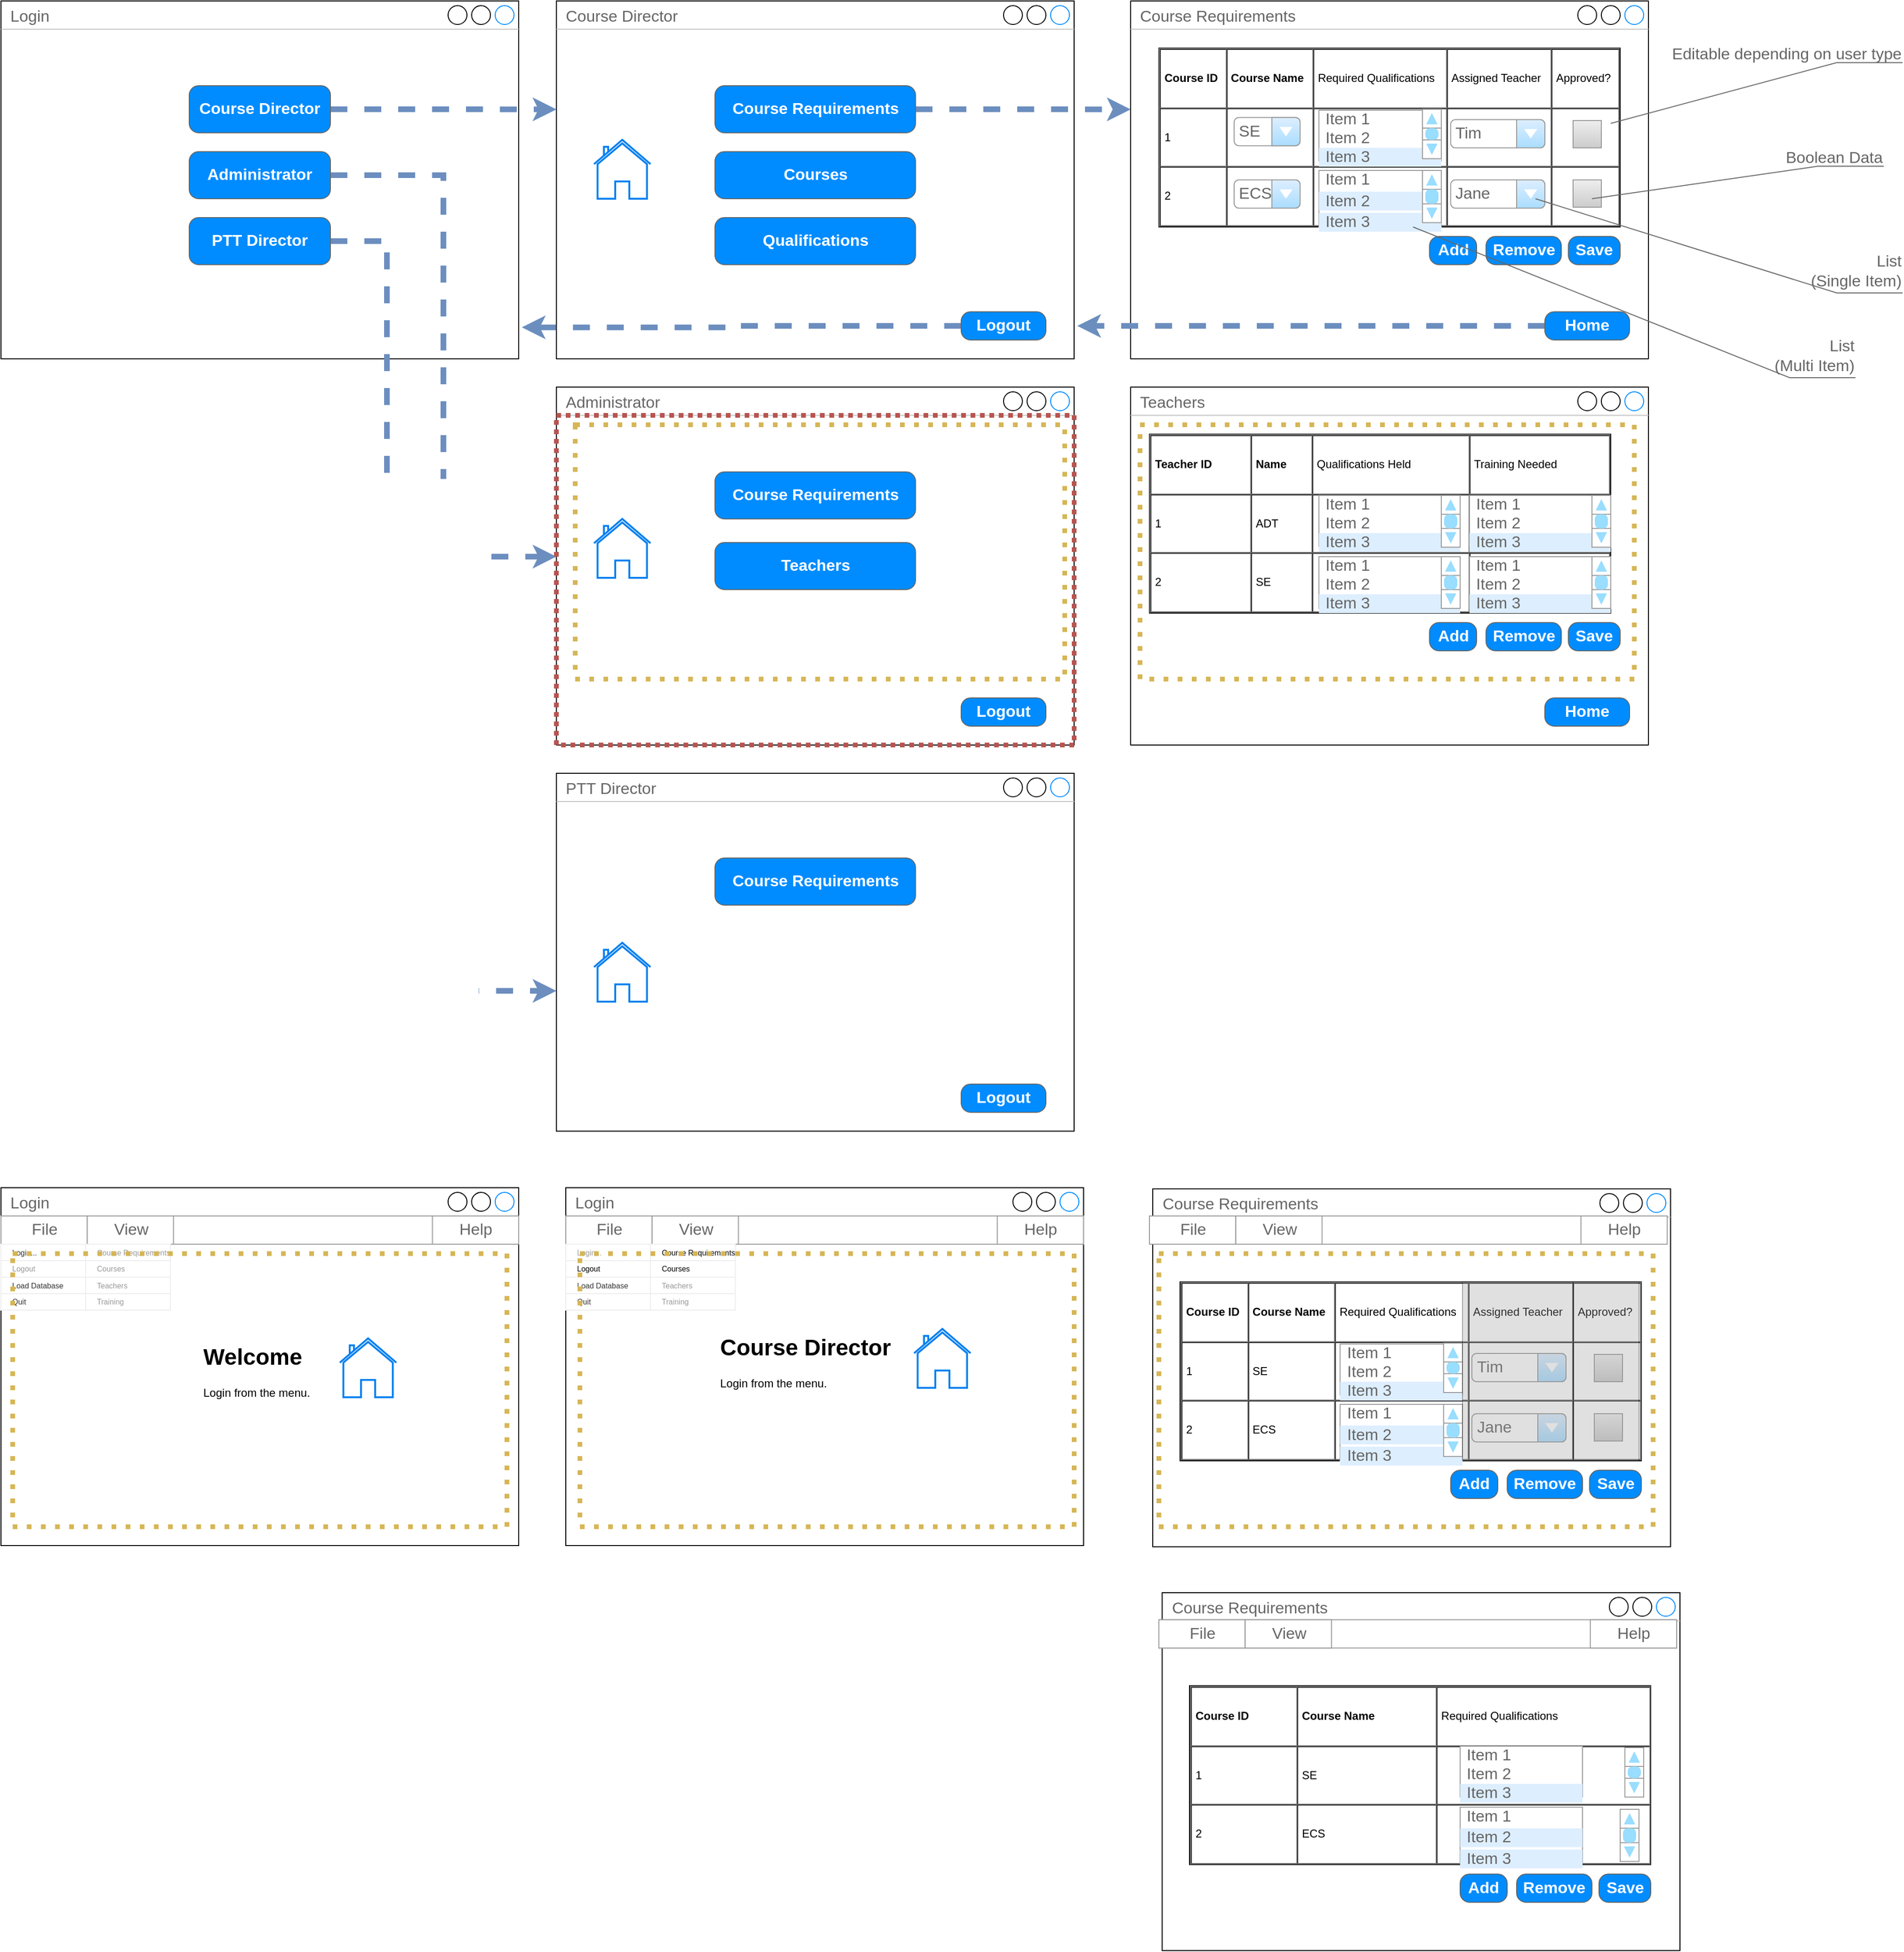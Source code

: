 <mxfile version="12.7.2" type="github">
  <diagram id="q0DXG7_D4mCsrT8UMNSQ" name="Page-1">
    <mxGraphModel dx="1830" dy="1108" grid="1" gridSize="10" guides="1" tooltips="1" connect="1" arrows="1" fold="1" page="1" pageScale="1" pageWidth="827" pageHeight="1169" math="0" shadow="0">
      <root>
        <mxCell id="0" />
        <mxCell id="1" parent="0" />
        <mxCell id="L5prJ-QZaNP_GwUlff3l-1" value="Login" style="strokeWidth=1;shadow=0;dashed=0;align=center;html=1;shape=mxgraph.mockup.containers.window;align=left;verticalAlign=top;spacingLeft=8;strokeColor2=#008cff;strokeColor3=#c4c4c4;fontColor=#666666;mainText=;fontSize=17;labelBackgroundColor=none;" parent="1" vertex="1">
          <mxGeometry x="40" y="40" width="550" height="380" as="geometry" />
        </mxCell>
        <mxCell id="L5prJ-QZaNP_GwUlff3l-18" style="edgeStyle=orthogonalEdgeStyle;rounded=0;orthogonalLoop=1;jettySize=auto;html=1;entryX=0;entryY=0.303;entryDx=0;entryDy=0;entryPerimeter=0;strokeWidth=6;fillColor=#dae8fc;strokeColor=#6c8ebf;dashed=1;" parent="1" source="L5prJ-QZaNP_GwUlff3l-2" target="L5prJ-QZaNP_GwUlff3l-5" edge="1">
          <mxGeometry relative="1" as="geometry" />
        </mxCell>
        <mxCell id="L5prJ-QZaNP_GwUlff3l-2" value="Course Director" style="strokeWidth=1;shadow=0;dashed=0;align=center;html=1;shape=mxgraph.mockup.buttons.button;strokeColor=#666666;fontColor=#ffffff;mainText=;buttonStyle=round;fontSize=17;fontStyle=1;fillColor=#008cff;whiteSpace=wrap;" parent="1" vertex="1">
          <mxGeometry x="240" y="130" width="150" height="50" as="geometry" />
        </mxCell>
        <mxCell id="L5prJ-QZaNP_GwUlff3l-19" style="edgeStyle=orthogonalEdgeStyle;rounded=0;orthogonalLoop=1;jettySize=auto;html=1;strokeWidth=6;fillColor=#dae8fc;strokeColor=#6c8ebf;dashed=1;" parent="1" source="L5prJ-QZaNP_GwUlff3l-3" target="L5prJ-QZaNP_GwUlff3l-11" edge="1">
          <mxGeometry relative="1" as="geometry">
            <Array as="points">
              <mxPoint x="510" y="225" />
              <mxPoint x="510" y="630" />
            </Array>
          </mxGeometry>
        </mxCell>
        <mxCell id="L5prJ-QZaNP_GwUlff3l-3" value="Administrator" style="strokeWidth=1;shadow=0;dashed=0;align=center;html=1;shape=mxgraph.mockup.buttons.button;strokeColor=#666666;fontColor=#ffffff;mainText=;buttonStyle=round;fontSize=17;fontStyle=1;fillColor=#008cff;whiteSpace=wrap;" parent="1" vertex="1">
          <mxGeometry x="240" y="200" width="150" height="50" as="geometry" />
        </mxCell>
        <mxCell id="L5prJ-QZaNP_GwUlff3l-20" style="edgeStyle=orthogonalEdgeStyle;rounded=0;orthogonalLoop=1;jettySize=auto;html=1;entryX=0;entryY=0.608;entryDx=0;entryDy=0;entryPerimeter=0;strokeWidth=6;fillColor=#dae8fc;strokeColor=#6c8ebf;dashed=1;" parent="1" source="L5prJ-QZaNP_GwUlff3l-4" target="L5prJ-QZaNP_GwUlff3l-15" edge="1">
          <mxGeometry relative="1" as="geometry">
            <Array as="points">
              <mxPoint x="450" y="295" />
              <mxPoint x="450" y="1091" />
            </Array>
          </mxGeometry>
        </mxCell>
        <mxCell id="L5prJ-QZaNP_GwUlff3l-4" value="PTT Director" style="strokeWidth=1;shadow=0;dashed=0;align=center;html=1;shape=mxgraph.mockup.buttons.button;strokeColor=#666666;fontColor=#ffffff;mainText=;buttonStyle=round;fontSize=17;fontStyle=1;fillColor=#008cff;whiteSpace=wrap;" parent="1" vertex="1">
          <mxGeometry x="240" y="270" width="150" height="50" as="geometry" />
        </mxCell>
        <mxCell id="L5prJ-QZaNP_GwUlff3l-5" value="Course Director" style="strokeWidth=1;shadow=0;dashed=0;align=center;html=1;shape=mxgraph.mockup.containers.window;align=left;verticalAlign=top;spacingLeft=8;strokeColor2=#008cff;strokeColor3=#c4c4c4;fontColor=#666666;mainText=;fontSize=17;labelBackgroundColor=none;" parent="1" vertex="1">
          <mxGeometry x="630" y="40" width="550" height="380" as="geometry" />
        </mxCell>
        <mxCell id="L5prJ-QZaNP_GwUlff3l-103" style="edgeStyle=orthogonalEdgeStyle;rounded=0;orthogonalLoop=1;jettySize=auto;html=1;entryX=0;entryY=0.303;entryDx=0;entryDy=0;entryPerimeter=0;dashed=1;strokeColor=#6c8ebf;strokeWidth=6;fillColor=#dae8fc;" parent="1" source="L5prJ-QZaNP_GwUlff3l-6" target="L5prJ-QZaNP_GwUlff3l-21" edge="1">
          <mxGeometry relative="1" as="geometry" />
        </mxCell>
        <mxCell id="L5prJ-QZaNP_GwUlff3l-6" value="Course Requirements" style="strokeWidth=1;shadow=0;dashed=0;align=center;html=1;shape=mxgraph.mockup.buttons.button;strokeColor=#666666;fontColor=#ffffff;mainText=;buttonStyle=round;fontSize=17;fontStyle=1;fillColor=#008cff;whiteSpace=wrap;" parent="1" vertex="1">
          <mxGeometry x="798.5" y="130" width="213" height="50" as="geometry" />
        </mxCell>
        <mxCell id="L5prJ-QZaNP_GwUlff3l-9" value="Courses" style="strokeWidth=1;shadow=0;dashed=0;align=center;html=1;shape=mxgraph.mockup.buttons.button;strokeColor=#666666;fontColor=#ffffff;mainText=;buttonStyle=round;fontSize=17;fontStyle=1;fillColor=#008cff;whiteSpace=wrap;" parent="1" vertex="1">
          <mxGeometry x="798.5" y="200" width="213" height="50" as="geometry" />
        </mxCell>
        <mxCell id="L5prJ-QZaNP_GwUlff3l-10" value="Qualifications" style="strokeWidth=1;shadow=0;dashed=0;align=center;html=1;shape=mxgraph.mockup.buttons.button;strokeColor=#666666;fontColor=#ffffff;mainText=;buttonStyle=round;fontSize=17;fontStyle=1;fillColor=#008cff;whiteSpace=wrap;" parent="1" vertex="1">
          <mxGeometry x="798.5" y="270" width="213" height="50" as="geometry" />
        </mxCell>
        <mxCell id="L5prJ-QZaNP_GwUlff3l-11" value="Administrator" style="strokeWidth=1;shadow=0;dashed=0;align=center;html=1;shape=mxgraph.mockup.containers.window;align=left;verticalAlign=top;spacingLeft=8;strokeColor2=#008cff;strokeColor3=#c4c4c4;fontColor=#666666;mainText=;fontSize=17;labelBackgroundColor=none;" parent="1" vertex="1">
          <mxGeometry x="630" y="450" width="550" height="380" as="geometry" />
        </mxCell>
        <mxCell id="L5prJ-QZaNP_GwUlff3l-15" value="PTT Director" style="strokeWidth=1;shadow=0;dashed=0;align=center;html=1;shape=mxgraph.mockup.containers.window;align=left;verticalAlign=top;spacingLeft=8;strokeColor2=#008cff;strokeColor3=#c4c4c4;fontColor=#666666;mainText=;fontSize=17;labelBackgroundColor=none;" parent="1" vertex="1">
          <mxGeometry x="630" y="860" width="550" height="380" as="geometry" />
        </mxCell>
        <mxCell id="L5prJ-QZaNP_GwUlff3l-16" value="Course Requirements" style="strokeWidth=1;shadow=0;dashed=0;align=center;html=1;shape=mxgraph.mockup.buttons.button;strokeColor=#666666;fontColor=#ffffff;mainText=;buttonStyle=round;fontSize=17;fontStyle=1;fillColor=#008cff;whiteSpace=wrap;" parent="1" vertex="1">
          <mxGeometry x="798.5" y="950" width="213" height="50" as="geometry" />
        </mxCell>
        <mxCell id="L5prJ-QZaNP_GwUlff3l-21" value="Course Requirements" style="strokeWidth=1;shadow=0;dashed=0;align=center;html=1;shape=mxgraph.mockup.containers.window;align=left;verticalAlign=top;spacingLeft=8;strokeColor2=#008cff;strokeColor3=#c4c4c4;fontColor=#666666;mainText=;fontSize=17;labelBackgroundColor=none;" parent="1" vertex="1">
          <mxGeometry x="1240" y="40" width="550" height="380" as="geometry" />
        </mxCell>
        <mxCell id="L5prJ-QZaNP_GwUlff3l-105" style="edgeStyle=orthogonalEdgeStyle;rounded=0;orthogonalLoop=1;jettySize=auto;html=1;entryX=1.006;entryY=0.912;entryDx=0;entryDy=0;entryPerimeter=0;dashed=1;strokeColor=#6c8ebf;strokeWidth=6;fillColor=#dae8fc;" parent="1" source="L5prJ-QZaNP_GwUlff3l-25" target="L5prJ-QZaNP_GwUlff3l-1" edge="1">
          <mxGeometry relative="1" as="geometry" />
        </mxCell>
        <mxCell id="L5prJ-QZaNP_GwUlff3l-25" value="Logout" style="strokeWidth=1;shadow=0;dashed=0;align=center;html=1;shape=mxgraph.mockup.buttons.button;strokeColor=#666666;fontColor=#ffffff;mainText=;buttonStyle=round;fontSize=17;fontStyle=1;fillColor=#008cff;whiteSpace=wrap;" parent="1" vertex="1">
          <mxGeometry x="1060" y="370" width="90" height="30" as="geometry" />
        </mxCell>
        <mxCell id="L5prJ-QZaNP_GwUlff3l-26" value="Logout" style="strokeWidth=1;shadow=0;dashed=0;align=center;html=1;shape=mxgraph.mockup.buttons.button;strokeColor=#666666;fontColor=#ffffff;mainText=;buttonStyle=round;fontSize=17;fontStyle=1;fillColor=#008cff;whiteSpace=wrap;" parent="1" vertex="1">
          <mxGeometry x="1060" y="780" width="90" height="30" as="geometry" />
        </mxCell>
        <mxCell id="L5prJ-QZaNP_GwUlff3l-27" value="Logout" style="strokeWidth=1;shadow=0;dashed=0;align=center;html=1;shape=mxgraph.mockup.buttons.button;strokeColor=#666666;fontColor=#ffffff;mainText=;buttonStyle=round;fontSize=17;fontStyle=1;fillColor=#008cff;whiteSpace=wrap;" parent="1" vertex="1">
          <mxGeometry x="1060" y="1190" width="90" height="30" as="geometry" />
        </mxCell>
        <mxCell id="L5prJ-QZaNP_GwUlff3l-142" style="edgeStyle=orthogonalEdgeStyle;rounded=0;orthogonalLoop=1;jettySize=auto;html=1;entryX=1.006;entryY=0.908;entryDx=0;entryDy=0;entryPerimeter=0;dashed=1;strokeColor=#6c8ebf;strokeWidth=6;fillColor=#dae8fc;" parent="1" source="L5prJ-QZaNP_GwUlff3l-28" target="L5prJ-QZaNP_GwUlff3l-5" edge="1">
          <mxGeometry relative="1" as="geometry" />
        </mxCell>
        <mxCell id="L5prJ-QZaNP_GwUlff3l-28" value="Home" style="strokeWidth=1;shadow=0;dashed=0;align=center;html=1;shape=mxgraph.mockup.buttons.button;strokeColor=#666666;fontColor=#ffffff;mainText=;buttonStyle=round;fontSize=17;fontStyle=1;fillColor=#008cff;whiteSpace=wrap;" parent="1" vertex="1">
          <mxGeometry x="1680" y="370" width="90" height="30" as="geometry" />
        </mxCell>
        <mxCell id="L5prJ-QZaNP_GwUlff3l-29" value="Teachers" style="strokeWidth=1;shadow=0;dashed=0;align=center;html=1;shape=mxgraph.mockup.containers.window;align=left;verticalAlign=top;spacingLeft=8;strokeColor2=#008cff;strokeColor3=#c4c4c4;fontColor=#666666;mainText=;fontSize=17;labelBackgroundColor=none;" parent="1" vertex="1">
          <mxGeometry x="1240" y="450" width="550" height="380" as="geometry" />
        </mxCell>
        <mxCell id="L5prJ-QZaNP_GwUlff3l-30" value="Home" style="strokeWidth=1;shadow=0;dashed=0;align=center;html=1;shape=mxgraph.mockup.buttons.button;strokeColor=#666666;fontColor=#ffffff;mainText=;buttonStyle=round;fontSize=17;fontStyle=1;fillColor=#008cff;whiteSpace=wrap;" parent="1" vertex="1">
          <mxGeometry x="1680" y="780" width="90" height="30" as="geometry" />
        </mxCell>
        <mxCell id="L5prJ-QZaNP_GwUlff3l-31" value="" style="html=1;verticalLabelPosition=bottom;align=center;labelBackgroundColor=#ffffff;verticalAlign=top;strokeWidth=2;strokeColor=#0080F0;shadow=0;dashed=0;shape=mxgraph.ios7.icons.home;" parent="1" vertex="1">
          <mxGeometry x="670" y="187.5" width="60" height="62.5" as="geometry" />
        </mxCell>
        <mxCell id="L5prJ-QZaNP_GwUlff3l-32" value="" style="html=1;verticalLabelPosition=bottom;align=center;labelBackgroundColor=#ffffff;verticalAlign=top;strokeWidth=2;strokeColor=#0080F0;shadow=0;dashed=0;shape=mxgraph.ios7.icons.home;" parent="1" vertex="1">
          <mxGeometry x="670" y="590" width="60" height="62.5" as="geometry" />
        </mxCell>
        <mxCell id="L5prJ-QZaNP_GwUlff3l-33" value="" style="html=1;verticalLabelPosition=bottom;align=center;labelBackgroundColor=#ffffff;verticalAlign=top;strokeWidth=2;strokeColor=#0080F0;shadow=0;dashed=0;shape=mxgraph.ios7.icons.home;" parent="1" vertex="1">
          <mxGeometry x="670" y="1040" width="60" height="62.5" as="geometry" />
        </mxCell>
        <mxCell id="L5prJ-QZaNP_GwUlff3l-55" value="" style="group" parent="1" vertex="1" connectable="0">
          <mxGeometry x="1270" y="90" width="790" height="260" as="geometry" />
        </mxCell>
        <mxCell id="L5prJ-QZaNP_GwUlff3l-34" value="&lt;table cellpadding=&quot;4&quot; cellspacing=&quot;0&quot; border=&quot;1&quot; style=&quot;font-size: 1em ; width: 100% ; height: 100%&quot;&gt;&lt;tbody&gt;&lt;tr&gt;&lt;th&gt;Course ID&lt;/th&gt;&lt;th&gt;Course Name&lt;/th&gt;&lt;td&gt;Required Qualifications&lt;/td&gt;&lt;td&gt;Assigned Teacher&lt;/td&gt;&lt;td&gt;Approved?&lt;/td&gt;&lt;/tr&gt;&lt;tr&gt;&lt;td&gt;1&lt;/td&gt;&lt;td&gt;&lt;br&gt;&lt;/td&gt;&lt;td&gt;&lt;br&gt;&lt;/td&gt;&lt;td&gt;&lt;br&gt;&lt;/td&gt;&lt;td&gt;&lt;br&gt;&lt;/td&gt;&lt;/tr&gt;&lt;tr&gt;&lt;td&gt;2&lt;/td&gt;&lt;td&gt;&lt;br&gt;&lt;/td&gt;&lt;td&gt;&lt;br&gt;&lt;/td&gt;&lt;td&gt;&lt;br&gt;&lt;/td&gt;&lt;td&gt;&lt;br&gt;&lt;/td&gt;&lt;/tr&gt;&lt;/tbody&gt;&lt;/table&gt; " style="verticalAlign=top;align=left;overflow=fill;fontSize=12;fontFamily=Helvetica;html=1" parent="L5prJ-QZaNP_GwUlff3l-55" vertex="1">
          <mxGeometry width="490" height="190" as="geometry" />
        </mxCell>
        <mxCell id="L5prJ-QZaNP_GwUlff3l-35" value="" style="strokeWidth=1;shadow=0;dashed=0;align=center;html=1;shape=mxgraph.mockup.forms.rrect;rSize=0;strokeColor=#999999;fillColor=#ffffff;" parent="L5prJ-QZaNP_GwUlff3l-55" vertex="1">
          <mxGeometry x="170" y="66" width="130" height="54" as="geometry" />
        </mxCell>
        <mxCell id="L5prJ-QZaNP_GwUlff3l-37" value="Item 1" style="strokeWidth=1;shadow=0;dashed=0;align=center;html=1;shape=mxgraph.mockup.forms.anchor;fontSize=17;fontColor=#666666;align=left;spacingLeft=5;resizeWidth=1;" parent="L5prJ-QZaNP_GwUlff3l-35" vertex="1">
          <mxGeometry width="130" height="20" relative="1" as="geometry">
            <mxPoint as="offset" />
          </mxGeometry>
        </mxCell>
        <mxCell id="L5prJ-QZaNP_GwUlff3l-38" value="Item 2" style="strokeWidth=1;shadow=0;dashed=0;align=center;html=1;shape=mxgraph.mockup.forms.anchor;fontSize=17;fontColor=#666666;align=left;spacingLeft=5;resizeWidth=1;" parent="L5prJ-QZaNP_GwUlff3l-35" vertex="1">
          <mxGeometry width="130" height="20" relative="1" as="geometry">
            <mxPoint y="20" as="offset" />
          </mxGeometry>
        </mxCell>
        <mxCell id="L5prJ-QZaNP_GwUlff3l-39" value="Item 3" style="strokeWidth=1;shadow=0;dashed=0;align=center;html=1;shape=mxgraph.mockup.forms.rrect;rSize=0;fontSize=17;fontColor=#666666;align=left;spacingLeft=5;fillColor=#ddeeff;strokeColor=none;resizeWidth=1;" parent="L5prJ-QZaNP_GwUlff3l-35" vertex="1">
          <mxGeometry width="130" height="20" relative="1" as="geometry">
            <mxPoint y="40" as="offset" />
          </mxGeometry>
        </mxCell>
        <mxCell id="L5prJ-QZaNP_GwUlff3l-40" value="" style="strokeWidth=1;shadow=0;dashed=0;align=center;html=1;shape=mxgraph.mockup.forms.anchor;fontSize=17;fontColor=#666666;align=left;spacingLeft=5;resizeWidth=1;" parent="L5prJ-QZaNP_GwUlff3l-35" vertex="1">
          <mxGeometry width="130" height="20" relative="1" as="geometry">
            <mxPoint y="60" as="offset" />
          </mxGeometry>
        </mxCell>
        <mxCell id="L5prJ-QZaNP_GwUlff3l-41" value="" style="verticalLabelPosition=bottom;shadow=0;dashed=0;align=center;html=1;verticalAlign=top;strokeWidth=1;shape=mxgraph.mockup.navigation.scrollBar;strokeColor=#999999;barPos=20;fillColor2=#99ddff;strokeColor2=none;direction=north;" parent="L5prJ-QZaNP_GwUlff3l-55" vertex="1">
          <mxGeometry x="280" y="65" width="20" height="52.5" as="geometry" />
        </mxCell>
        <mxCell id="L5prJ-QZaNP_GwUlff3l-42" value="" style="verticalLabelPosition=bottom;shadow=0;dashed=0;align=center;html=1;verticalAlign=top;strokeWidth=1;shape=mxgraph.mockup.navigation.scrollBar;strokeColor=#999999;barPos=20;fillColor2=#99ddff;strokeColor2=none;direction=north;" parent="L5prJ-QZaNP_GwUlff3l-55" vertex="1">
          <mxGeometry x="280" y="130" width="20" height="52.5" as="geometry" />
        </mxCell>
        <mxCell id="L5prJ-QZaNP_GwUlff3l-43" value="" style="strokeWidth=1;shadow=0;dashed=0;align=center;html=1;shape=mxgraph.mockup.forms.rrect;rSize=0;strokeColor=#999999;fillColor=#ffffff;" parent="L5prJ-QZaNP_GwUlff3l-55" vertex="1">
          <mxGeometry x="170" y="130" width="130" height="60" as="geometry" />
        </mxCell>
        <mxCell id="L5prJ-QZaNP_GwUlff3l-44" value="Item 1" style="strokeWidth=1;shadow=0;dashed=0;align=center;html=1;shape=mxgraph.mockup.forms.anchor;fontSize=17;fontColor=#666666;align=left;spacingLeft=5;resizeWidth=1;" parent="L5prJ-QZaNP_GwUlff3l-43" vertex="1">
          <mxGeometry width="130" height="20" relative="1" as="geometry">
            <mxPoint as="offset" />
          </mxGeometry>
        </mxCell>
        <mxCell id="L5prJ-QZaNP_GwUlff3l-45" value="Item 2" style="strokeWidth=1;shadow=0;dashed=0;align=center;html=1;shape=mxgraph.mockup.forms.anchor;fontSize=17;fontColor=#666666;align=left;spacingLeft=5;resizeWidth=1;" parent="L5prJ-QZaNP_GwUlff3l-43" vertex="1">
          <mxGeometry width="130" height="20" relative="1" as="geometry">
            <mxPoint y="20" as="offset" />
          </mxGeometry>
        </mxCell>
        <mxCell id="L5prJ-QZaNP_GwUlff3l-46" value="Item 2" style="strokeWidth=1;shadow=0;dashed=0;align=center;html=1;shape=mxgraph.mockup.forms.rrect;rSize=0;fontSize=17;fontColor=#666666;align=left;spacingLeft=5;fillColor=#ddeeff;strokeColor=none;resizeWidth=1;" parent="L5prJ-QZaNP_GwUlff3l-43" vertex="1">
          <mxGeometry width="130" height="20" relative="1" as="geometry">
            <mxPoint y="22.5" as="offset" />
          </mxGeometry>
        </mxCell>
        <mxCell id="L5prJ-QZaNP_GwUlff3l-47" value="" style="strokeWidth=1;shadow=0;dashed=0;align=center;html=1;shape=mxgraph.mockup.forms.anchor;fontSize=17;fontColor=#666666;align=left;spacingLeft=5;resizeWidth=1;" parent="L5prJ-QZaNP_GwUlff3l-43" vertex="1">
          <mxGeometry width="130" height="20" relative="1" as="geometry">
            <mxPoint y="60" as="offset" />
          </mxGeometry>
        </mxCell>
        <mxCell id="L5prJ-QZaNP_GwUlff3l-49" value="Item 3" style="strokeWidth=1;shadow=0;dashed=0;align=center;html=1;shape=mxgraph.mockup.forms.rrect;rSize=0;fontSize=17;fontColor=#666666;align=left;spacingLeft=5;fillColor=#ddeeff;strokeColor=none;resizeWidth=1;" parent="L5prJ-QZaNP_GwUlff3l-43" vertex="1">
          <mxGeometry width="130" height="20" relative="1" as="geometry">
            <mxPoint y="45" as="offset" />
          </mxGeometry>
        </mxCell>
        <mxCell id="L5prJ-QZaNP_GwUlff3l-48" value="" style="verticalLabelPosition=bottom;shadow=0;dashed=0;align=center;html=1;verticalAlign=top;strokeWidth=1;shape=mxgraph.mockup.navigation.scrollBar;strokeColor=#999999;barPos=100;fillColor2=#99ddff;strokeColor2=none;direction=north;" parent="L5prJ-QZaNP_GwUlff3l-43" vertex="1">
          <mxGeometry x="110" width="20" height="55.385" as="geometry" />
        </mxCell>
        <mxCell id="L5prJ-QZaNP_GwUlff3l-50" value="Tim" style="strokeWidth=1;shadow=0;dashed=0;align=center;html=1;shape=mxgraph.mockup.forms.comboBox;strokeColor=#999999;fillColor=#ddeeff;align=left;fillColor2=#aaddff;mainText=;fontColor=#666666;fontSize=17;spacingLeft=3;" parent="L5prJ-QZaNP_GwUlff3l-55" vertex="1">
          <mxGeometry x="310" y="76" width="100" height="30" as="geometry" />
        </mxCell>
        <mxCell id="L5prJ-QZaNP_GwUlff3l-51" value="Jane" style="strokeWidth=1;shadow=0;dashed=0;align=center;html=1;shape=mxgraph.mockup.forms.comboBox;strokeColor=#999999;fillColor=#ddeeff;align=left;fillColor2=#aaddff;mainText=;fontColor=#666666;fontSize=17;spacingLeft=3;" parent="L5prJ-QZaNP_GwUlff3l-55" vertex="1">
          <mxGeometry x="310" y="140" width="100" height="30" as="geometry" />
        </mxCell>
        <mxCell id="L5prJ-QZaNP_GwUlff3l-52" value="" style="strokeWidth=1;shadow=0;dashed=0;align=center;html=1;shape=mxgraph.mockup.forms.rrect;rSize=0;fillColor=#eeeeee;strokeColor=#999999;gradientColor=#cccccc;align=left;spacingLeft=4;fontSize=17;fontColor=#666666;labelPosition=right;" parent="L5prJ-QZaNP_GwUlff3l-55" vertex="1">
          <mxGeometry x="440" y="77" width="30" height="29" as="geometry" />
        </mxCell>
        <mxCell id="L5prJ-QZaNP_GwUlff3l-53" value="" style="strokeWidth=1;shadow=0;dashed=0;align=center;html=1;shape=mxgraph.mockup.forms.rrect;rSize=0;fillColor=#eeeeee;strokeColor=#999999;gradientColor=#cccccc;align=left;spacingLeft=4;fontSize=17;fontColor=#666666;labelPosition=right;" parent="L5prJ-QZaNP_GwUlff3l-55" vertex="1">
          <mxGeometry x="440" y="140" width="30" height="29" as="geometry" />
        </mxCell>
        <mxCell id="L5prJ-QZaNP_GwUlff3l-54" value="" style="shape=image;html=1;verticalAlign=top;verticalLabelPosition=bottom;labelBackgroundColor=#ffffff;imageAspect=0;aspect=fixed;image=https://cdn0.iconfinder.com/data/icons/typicons-2/24/tick-128.png" parent="L5prJ-QZaNP_GwUlff3l-55" vertex="1">
          <mxGeometry x="440" y="73.75" width="30" height="30" as="geometry" />
        </mxCell>
        <mxCell id="L5prJ-QZaNP_GwUlff3l-112" value="List &lt;br&gt;(Single Item)" style="strokeWidth=1;shadow=0;dashed=0;align=center;html=1;shape=mxgraph.mockup.text.callout;linkText=;textSize=17;textColor=#666666;callDir=SE;callStyle=line;fontSize=17;fontColor=#666666;align=right;verticalAlign=bottom;strokeColor=#666666;" parent="L5prJ-QZaNP_GwUlff3l-55" vertex="1">
          <mxGeometry x="400" y="160" width="390" height="100" as="geometry" />
        </mxCell>
        <mxCell id="L5prJ-QZaNP_GwUlff3l-137" value="SE" style="strokeWidth=1;shadow=0;dashed=0;align=center;html=1;shape=mxgraph.mockup.forms.comboBox;strokeColor=#999999;fillColor=#ddeeff;align=left;fillColor2=#aaddff;mainText=;fontColor=#666666;fontSize=17;spacingLeft=3;" parent="L5prJ-QZaNP_GwUlff3l-55" vertex="1">
          <mxGeometry x="80" y="73.75" width="70" height="30" as="geometry" />
        </mxCell>
        <mxCell id="L5prJ-QZaNP_GwUlff3l-138" value="ECS" style="strokeWidth=1;shadow=0;dashed=0;align=center;html=1;shape=mxgraph.mockup.forms.comboBox;strokeColor=#999999;fillColor=#ddeeff;align=left;fillColor2=#aaddff;mainText=;fontColor=#666666;fontSize=17;spacingLeft=3;" parent="L5prJ-QZaNP_GwUlff3l-55" vertex="1">
          <mxGeometry x="80" y="140" width="70" height="30" as="geometry" />
        </mxCell>
        <mxCell id="L5prJ-QZaNP_GwUlff3l-56" value="Add" style="strokeWidth=1;shadow=0;dashed=0;align=center;html=1;shape=mxgraph.mockup.buttons.button;strokeColor=#666666;fontColor=#ffffff;mainText=;buttonStyle=round;fontSize=17;fontStyle=1;fillColor=#008cff;whiteSpace=wrap;" parent="1" vertex="1">
          <mxGeometry x="1557.5" y="290" width="50" height="30" as="geometry" />
        </mxCell>
        <mxCell id="L5prJ-QZaNP_GwUlff3l-57" value="Remove" style="strokeWidth=1;shadow=0;dashed=0;align=center;html=1;shape=mxgraph.mockup.buttons.button;strokeColor=#666666;fontColor=#ffffff;mainText=;buttonStyle=round;fontSize=17;fontStyle=1;fillColor=#008cff;whiteSpace=wrap;" parent="1" vertex="1">
          <mxGeometry x="1617.5" y="290" width="80" height="30" as="geometry" />
        </mxCell>
        <mxCell id="L5prJ-QZaNP_GwUlff3l-58" value="Save" style="strokeWidth=1;shadow=0;dashed=0;align=center;html=1;shape=mxgraph.mockup.buttons.button;strokeColor=#666666;fontColor=#ffffff;mainText=;buttonStyle=round;fontSize=17;fontStyle=1;fillColor=#008cff;whiteSpace=wrap;" parent="1" vertex="1">
          <mxGeometry x="1705" y="290" width="55" height="30" as="geometry" />
        </mxCell>
        <mxCell id="L5prJ-QZaNP_GwUlff3l-59" value="" style="group" parent="1" vertex="1" connectable="0">
          <mxGeometry x="1260" y="500" width="490" height="190" as="geometry" />
        </mxCell>
        <mxCell id="L5prJ-QZaNP_GwUlff3l-60" value="&lt;table cellpadding=&quot;4&quot; cellspacing=&quot;0&quot; border=&quot;1&quot; style=&quot;font-size: 1em ; width: 100% ; height: 100%&quot;&gt;&lt;tbody&gt;&lt;tr&gt;&lt;th&gt;Teacher ID&lt;/th&gt;&lt;th&gt;Name&lt;/th&gt;&lt;td&gt;Qualifications Held&lt;/td&gt;&lt;td&gt;Training Needed&lt;/td&gt;&lt;/tr&gt;&lt;tr&gt;&lt;td&gt;1&lt;/td&gt;&lt;td&gt;ADT&lt;/td&gt;&lt;td&gt;&lt;br&gt;&lt;/td&gt;&lt;td&gt;&lt;br&gt;&lt;/td&gt;&lt;/tr&gt;&lt;tr&gt;&lt;td&gt;2&lt;/td&gt;&lt;td&gt;SE&lt;/td&gt;&lt;td&gt;&lt;br&gt;&lt;/td&gt;&lt;td&gt;&lt;br&gt;&lt;/td&gt;&lt;/tr&gt;&lt;/tbody&gt;&lt;/table&gt; " style="verticalAlign=top;align=left;overflow=fill;fontSize=12;fontFamily=Helvetica;html=1" parent="L5prJ-QZaNP_GwUlff3l-59" vertex="1">
          <mxGeometry width="490" height="190" as="geometry" />
        </mxCell>
        <mxCell id="L5prJ-QZaNP_GwUlff3l-61" value="" style="strokeWidth=1;shadow=0;dashed=0;align=center;html=1;shape=mxgraph.mockup.forms.rrect;rSize=0;strokeColor=#999999;fillColor=#ffffff;" parent="L5prJ-QZaNP_GwUlff3l-59" vertex="1">
          <mxGeometry x="180" y="65" width="150" height="54" as="geometry" />
        </mxCell>
        <mxCell id="L5prJ-QZaNP_GwUlff3l-62" value="Item 1" style="strokeWidth=1;shadow=0;dashed=0;align=center;html=1;shape=mxgraph.mockup.forms.anchor;fontSize=17;fontColor=#666666;align=left;spacingLeft=5;resizeWidth=1;" parent="L5prJ-QZaNP_GwUlff3l-61" vertex="1">
          <mxGeometry width="150" height="20" relative="1" as="geometry">
            <mxPoint as="offset" />
          </mxGeometry>
        </mxCell>
        <mxCell id="L5prJ-QZaNP_GwUlff3l-63" value="Item 2" style="strokeWidth=1;shadow=0;dashed=0;align=center;html=1;shape=mxgraph.mockup.forms.anchor;fontSize=17;fontColor=#666666;align=left;spacingLeft=5;resizeWidth=1;" parent="L5prJ-QZaNP_GwUlff3l-61" vertex="1">
          <mxGeometry width="150" height="20" relative="1" as="geometry">
            <mxPoint y="20" as="offset" />
          </mxGeometry>
        </mxCell>
        <mxCell id="L5prJ-QZaNP_GwUlff3l-64" value="Item 3" style="strokeWidth=1;shadow=0;dashed=0;align=center;html=1;shape=mxgraph.mockup.forms.rrect;rSize=0;fontSize=17;fontColor=#666666;align=left;spacingLeft=5;fillColor=#ddeeff;strokeColor=none;resizeWidth=1;" parent="L5prJ-QZaNP_GwUlff3l-61" vertex="1">
          <mxGeometry width="150" height="20" relative="1" as="geometry">
            <mxPoint y="40" as="offset" />
          </mxGeometry>
        </mxCell>
        <mxCell id="L5prJ-QZaNP_GwUlff3l-65" value="" style="strokeWidth=1;shadow=0;dashed=0;align=center;html=1;shape=mxgraph.mockup.forms.anchor;fontSize=17;fontColor=#666666;align=left;spacingLeft=5;resizeWidth=1;" parent="L5prJ-QZaNP_GwUlff3l-61" vertex="1">
          <mxGeometry width="150" height="20" relative="1" as="geometry">
            <mxPoint y="60" as="offset" />
          </mxGeometry>
        </mxCell>
        <mxCell id="L5prJ-QZaNP_GwUlff3l-66" value="" style="verticalLabelPosition=bottom;shadow=0;dashed=0;align=center;html=1;verticalAlign=top;strokeWidth=1;shape=mxgraph.mockup.navigation.scrollBar;strokeColor=#999999;barPos=20;fillColor2=#99ddff;strokeColor2=none;direction=north;" parent="L5prJ-QZaNP_GwUlff3l-59" vertex="1">
          <mxGeometry x="310" y="65" width="20" height="55" as="geometry" />
        </mxCell>
        <mxCell id="L5prJ-QZaNP_GwUlff3l-84" value="" style="verticalLabelPosition=bottom;shadow=0;dashed=0;align=center;html=1;verticalAlign=top;strokeWidth=1;shape=mxgraph.mockup.navigation.scrollBar;strokeColor=#999999;barPos=20;fillColor2=#99ddff;strokeColor2=none;direction=north;" parent="L5prJ-QZaNP_GwUlff3l-59" vertex="1">
          <mxGeometry x="310" y="130" width="20" height="55" as="geometry" />
        </mxCell>
        <mxCell id="L5prJ-QZaNP_GwUlff3l-85" value="" style="strokeWidth=1;shadow=0;dashed=0;align=center;html=1;shape=mxgraph.mockup.forms.rrect;rSize=0;strokeColor=#999999;fillColor=#ffffff;" parent="L5prJ-QZaNP_GwUlff3l-59" vertex="1">
          <mxGeometry x="180" y="130" width="150" height="55" as="geometry" />
        </mxCell>
        <mxCell id="L5prJ-QZaNP_GwUlff3l-86" value="Item 1" style="strokeWidth=1;shadow=0;dashed=0;align=center;html=1;shape=mxgraph.mockup.forms.anchor;fontSize=17;fontColor=#666666;align=left;spacingLeft=5;resizeWidth=1;" parent="L5prJ-QZaNP_GwUlff3l-85" vertex="1">
          <mxGeometry width="150" height="20" relative="1" as="geometry">
            <mxPoint as="offset" />
          </mxGeometry>
        </mxCell>
        <mxCell id="L5prJ-QZaNP_GwUlff3l-87" value="Item 2" style="strokeWidth=1;shadow=0;dashed=0;align=center;html=1;shape=mxgraph.mockup.forms.anchor;fontSize=17;fontColor=#666666;align=left;spacingLeft=5;resizeWidth=1;" parent="L5prJ-QZaNP_GwUlff3l-85" vertex="1">
          <mxGeometry width="150" height="20" relative="1" as="geometry">
            <mxPoint y="20" as="offset" />
          </mxGeometry>
        </mxCell>
        <mxCell id="L5prJ-QZaNP_GwUlff3l-88" value="Item 3" style="strokeWidth=1;shadow=0;dashed=0;align=center;html=1;shape=mxgraph.mockup.forms.rrect;rSize=0;fontSize=17;fontColor=#666666;align=left;spacingLeft=5;fillColor=#ddeeff;strokeColor=none;resizeWidth=1;" parent="L5prJ-QZaNP_GwUlff3l-85" vertex="1">
          <mxGeometry width="150" height="20" relative="1" as="geometry">
            <mxPoint y="40" as="offset" />
          </mxGeometry>
        </mxCell>
        <mxCell id="L5prJ-QZaNP_GwUlff3l-89" value="" style="strokeWidth=1;shadow=0;dashed=0;align=center;html=1;shape=mxgraph.mockup.forms.anchor;fontSize=17;fontColor=#666666;align=left;spacingLeft=5;resizeWidth=1;" parent="L5prJ-QZaNP_GwUlff3l-85" vertex="1">
          <mxGeometry width="150" height="20" relative="1" as="geometry">
            <mxPoint y="60" as="offset" />
          </mxGeometry>
        </mxCell>
        <mxCell id="L5prJ-QZaNP_GwUlff3l-90" value="" style="verticalLabelPosition=bottom;shadow=0;dashed=0;align=center;html=1;verticalAlign=top;strokeWidth=1;shape=mxgraph.mockup.navigation.scrollBar;strokeColor=#999999;barPos=20;fillColor2=#99ddff;strokeColor2=none;direction=north;" parent="L5prJ-QZaNP_GwUlff3l-85" vertex="1">
          <mxGeometry x="130" width="20" height="55" as="geometry" />
        </mxCell>
        <mxCell id="L5prJ-QZaNP_GwUlff3l-91" value="" style="strokeWidth=1;shadow=0;dashed=0;align=center;html=1;shape=mxgraph.mockup.forms.rrect;rSize=0;strokeColor=#999999;fillColor=#ffffff;" parent="L5prJ-QZaNP_GwUlff3l-59" vertex="1">
          <mxGeometry x="340" y="65" width="150" height="54" as="geometry" />
        </mxCell>
        <mxCell id="L5prJ-QZaNP_GwUlff3l-92" value="Item 1" style="strokeWidth=1;shadow=0;dashed=0;align=center;html=1;shape=mxgraph.mockup.forms.anchor;fontSize=17;fontColor=#666666;align=left;spacingLeft=5;resizeWidth=1;" parent="L5prJ-QZaNP_GwUlff3l-91" vertex="1">
          <mxGeometry width="150" height="20" relative="1" as="geometry">
            <mxPoint as="offset" />
          </mxGeometry>
        </mxCell>
        <mxCell id="L5prJ-QZaNP_GwUlff3l-93" value="Item 2" style="strokeWidth=1;shadow=0;dashed=0;align=center;html=1;shape=mxgraph.mockup.forms.anchor;fontSize=17;fontColor=#666666;align=left;spacingLeft=5;resizeWidth=1;" parent="L5prJ-QZaNP_GwUlff3l-91" vertex="1">
          <mxGeometry width="150" height="20" relative="1" as="geometry">
            <mxPoint y="20" as="offset" />
          </mxGeometry>
        </mxCell>
        <mxCell id="L5prJ-QZaNP_GwUlff3l-94" value="Item 3" style="strokeWidth=1;shadow=0;dashed=0;align=center;html=1;shape=mxgraph.mockup.forms.rrect;rSize=0;fontSize=17;fontColor=#666666;align=left;spacingLeft=5;fillColor=#ddeeff;strokeColor=none;resizeWidth=1;" parent="L5prJ-QZaNP_GwUlff3l-91" vertex="1">
          <mxGeometry width="150" height="20" relative="1" as="geometry">
            <mxPoint y="40" as="offset" />
          </mxGeometry>
        </mxCell>
        <mxCell id="L5prJ-QZaNP_GwUlff3l-95" value="" style="strokeWidth=1;shadow=0;dashed=0;align=center;html=1;shape=mxgraph.mockup.forms.anchor;fontSize=17;fontColor=#666666;align=left;spacingLeft=5;resizeWidth=1;" parent="L5prJ-QZaNP_GwUlff3l-91" vertex="1">
          <mxGeometry width="150" height="20" relative="1" as="geometry">
            <mxPoint y="60" as="offset" />
          </mxGeometry>
        </mxCell>
        <mxCell id="L5prJ-QZaNP_GwUlff3l-96" value="" style="verticalLabelPosition=bottom;shadow=0;dashed=0;align=center;html=1;verticalAlign=top;strokeWidth=1;shape=mxgraph.mockup.navigation.scrollBar;strokeColor=#999999;barPos=20;fillColor2=#99ddff;strokeColor2=none;direction=north;" parent="L5prJ-QZaNP_GwUlff3l-59" vertex="1">
          <mxGeometry x="470" y="65" width="20" height="55" as="geometry" />
        </mxCell>
        <mxCell id="L5prJ-QZaNP_GwUlff3l-97" value="" style="strokeWidth=1;shadow=0;dashed=0;align=center;html=1;shape=mxgraph.mockup.forms.rrect;rSize=0;strokeColor=#999999;fillColor=#ffffff;" parent="L5prJ-QZaNP_GwUlff3l-59" vertex="1">
          <mxGeometry x="340" y="130" width="150" height="55" as="geometry" />
        </mxCell>
        <mxCell id="L5prJ-QZaNP_GwUlff3l-98" value="Item 1" style="strokeWidth=1;shadow=0;dashed=0;align=center;html=1;shape=mxgraph.mockup.forms.anchor;fontSize=17;fontColor=#666666;align=left;spacingLeft=5;resizeWidth=1;" parent="L5prJ-QZaNP_GwUlff3l-97" vertex="1">
          <mxGeometry width="150" height="20" relative="1" as="geometry">
            <mxPoint as="offset" />
          </mxGeometry>
        </mxCell>
        <mxCell id="L5prJ-QZaNP_GwUlff3l-99" value="Item 2" style="strokeWidth=1;shadow=0;dashed=0;align=center;html=1;shape=mxgraph.mockup.forms.anchor;fontSize=17;fontColor=#666666;align=left;spacingLeft=5;resizeWidth=1;" parent="L5prJ-QZaNP_GwUlff3l-97" vertex="1">
          <mxGeometry width="150" height="20" relative="1" as="geometry">
            <mxPoint y="20" as="offset" />
          </mxGeometry>
        </mxCell>
        <mxCell id="L5prJ-QZaNP_GwUlff3l-100" value="Item 3" style="strokeWidth=1;shadow=0;dashed=0;align=center;html=1;shape=mxgraph.mockup.forms.rrect;rSize=0;fontSize=17;fontColor=#666666;align=left;spacingLeft=5;fillColor=#ddeeff;strokeColor=none;resizeWidth=1;" parent="L5prJ-QZaNP_GwUlff3l-97" vertex="1">
          <mxGeometry width="150" height="20" relative="1" as="geometry">
            <mxPoint y="40" as="offset" />
          </mxGeometry>
        </mxCell>
        <mxCell id="L5prJ-QZaNP_GwUlff3l-101" value="" style="strokeWidth=1;shadow=0;dashed=0;align=center;html=1;shape=mxgraph.mockup.forms.anchor;fontSize=17;fontColor=#666666;align=left;spacingLeft=5;resizeWidth=1;" parent="L5prJ-QZaNP_GwUlff3l-97" vertex="1">
          <mxGeometry width="150" height="20" relative="1" as="geometry">
            <mxPoint y="60" as="offset" />
          </mxGeometry>
        </mxCell>
        <mxCell id="L5prJ-QZaNP_GwUlff3l-102" value="" style="verticalLabelPosition=bottom;shadow=0;dashed=0;align=center;html=1;verticalAlign=top;strokeWidth=1;shape=mxgraph.mockup.navigation.scrollBar;strokeColor=#999999;barPos=20;fillColor2=#99ddff;strokeColor2=none;direction=north;" parent="L5prJ-QZaNP_GwUlff3l-97" vertex="1">
          <mxGeometry x="130" width="20" height="55" as="geometry" />
        </mxCell>
        <mxCell id="L5prJ-QZaNP_GwUlff3l-80" value="Add" style="strokeWidth=1;shadow=0;dashed=0;align=center;html=1;shape=mxgraph.mockup.buttons.button;strokeColor=#666666;fontColor=#ffffff;mainText=;buttonStyle=round;fontSize=17;fontStyle=1;fillColor=#008cff;whiteSpace=wrap;" parent="1" vertex="1">
          <mxGeometry x="1557.5" y="700" width="50" height="30" as="geometry" />
        </mxCell>
        <mxCell id="L5prJ-QZaNP_GwUlff3l-81" value="Remove" style="strokeWidth=1;shadow=0;dashed=0;align=center;html=1;shape=mxgraph.mockup.buttons.button;strokeColor=#666666;fontColor=#ffffff;mainText=;buttonStyle=round;fontSize=17;fontStyle=1;fillColor=#008cff;whiteSpace=wrap;" parent="1" vertex="1">
          <mxGeometry x="1617.5" y="700" width="80" height="30" as="geometry" />
        </mxCell>
        <mxCell id="L5prJ-QZaNP_GwUlff3l-82" value="Save" style="strokeWidth=1;shadow=0;dashed=0;align=center;html=1;shape=mxgraph.mockup.buttons.button;strokeColor=#666666;fontColor=#ffffff;mainText=;buttonStyle=round;fontSize=17;fontStyle=1;fillColor=#008cff;whiteSpace=wrap;" parent="1" vertex="1">
          <mxGeometry x="1705" y="700" width="55" height="30" as="geometry" />
        </mxCell>
        <mxCell id="L5prJ-QZaNP_GwUlff3l-108" value="Editable depending on user type" style="strokeWidth=1;shadow=0;dashed=0;align=center;html=1;shape=mxgraph.mockup.text.callout;linkText=;textSize=17;textColor=#666666;callDir=NE;callStyle=line;fontSize=17;fontColor=#666666;align=right;verticalAlign=top;strokeColor=#666666;" parent="1" vertex="1">
          <mxGeometry x="1750" y="80" width="310" height="90" as="geometry" />
        </mxCell>
        <mxCell id="L5prJ-QZaNP_GwUlff3l-110" value="Boolean Data" style="strokeWidth=1;shadow=0;dashed=0;align=center;html=1;shape=mxgraph.mockup.text.callout;linkText=;textSize=17;textColor=#666666;callDir=NE;callStyle=line;fontSize=17;fontColor=#666666;align=right;verticalAlign=top;strokeColor=#666666;" parent="1" vertex="1">
          <mxGeometry x="1730" y="190" width="310" height="60" as="geometry" />
        </mxCell>
        <mxCell id="L5prJ-QZaNP_GwUlff3l-135" value="List &lt;br&gt;(Multi Item)" style="strokeWidth=1;shadow=0;dashed=0;align=center;html=1;shape=mxgraph.mockup.text.callout;linkText=;textSize=17;textColor=#666666;callDir=SE;callStyle=line;fontSize=17;fontColor=#666666;align=right;verticalAlign=bottom;strokeColor=#666666;" parent="1" vertex="1">
          <mxGeometry x="1540" y="280" width="470" height="160" as="geometry" />
        </mxCell>
        <mxCell id="L5prJ-QZaNP_GwUlff3l-140" value="" style="rounded=0;whiteSpace=wrap;html=1;fillColor=none;dashed=1;strokeColor=#d6b656;strokeWidth=5;dashPattern=1 2;" parent="1" vertex="1">
          <mxGeometry x="650" y="490" width="520" height="270" as="geometry" />
        </mxCell>
        <mxCell id="L5prJ-QZaNP_GwUlff3l-141" value="" style="rounded=0;whiteSpace=wrap;html=1;fillColor=none;dashed=1;strokeColor=#b85450;strokeWidth=5;dashPattern=1 1;" parent="1" vertex="1">
          <mxGeometry x="630" y="480" width="550" height="350" as="geometry" />
        </mxCell>
        <mxCell id="L5prJ-QZaNP_GwUlff3l-139" value="" style="rounded=0;whiteSpace=wrap;html=1;fillColor=none;dashed=1;strokeColor=#d6b656;strokeWidth=5;dashPattern=1 2;" parent="1" vertex="1">
          <mxGeometry x="1250" y="490" width="525" height="270" as="geometry" />
        </mxCell>
        <mxCell id="L5prJ-QZaNP_GwUlff3l-12" value="Course Requirements" style="strokeWidth=1;shadow=0;dashed=0;align=center;html=1;shape=mxgraph.mockup.buttons.button;strokeColor=#666666;fontColor=#ffffff;mainText=;buttonStyle=round;fontSize=17;fontStyle=1;fillColor=#008cff;whiteSpace=wrap;" parent="1" vertex="1">
          <mxGeometry x="798.5" y="540" width="213" height="50" as="geometry" />
        </mxCell>
        <mxCell id="L5prJ-QZaNP_GwUlff3l-14" value="Teachers" style="strokeWidth=1;shadow=0;dashed=0;align=center;html=1;shape=mxgraph.mockup.buttons.button;strokeColor=#666666;fontColor=#ffffff;mainText=;buttonStyle=round;fontSize=17;fontStyle=1;fillColor=#008cff;whiteSpace=wrap;" parent="1" vertex="1">
          <mxGeometry x="798.5" y="615" width="213" height="50" as="geometry" />
        </mxCell>
        <mxCell id="ccpsJZG9FKWedlqirsZ2-24" value="Login" style="strokeWidth=1;shadow=0;dashed=0;align=center;html=1;shape=mxgraph.mockup.containers.window;align=left;verticalAlign=top;spacingLeft=8;strokeColor2=#008cff;strokeColor3=#c4c4c4;fontColor=#666666;mainText=;fontSize=17;labelBackgroundColor=none;" vertex="1" parent="1">
          <mxGeometry x="40" y="1300" width="550" height="380" as="geometry" />
        </mxCell>
        <mxCell id="ccpsJZG9FKWedlqirsZ2-28" value="" style="strokeWidth=1;shadow=0;dashed=0;align=center;html=1;shape=mxgraph.mockup.forms.rrect;rSize=0;strokeColor=#999999;" vertex="1" parent="1">
          <mxGeometry x="40" y="1330" width="550" height="30" as="geometry" />
        </mxCell>
        <mxCell id="ccpsJZG9FKWedlqirsZ2-29" value="File" style="strokeColor=inherit;fillColor=inherit;gradientColor=inherit;strokeWidth=1;shadow=0;dashed=0;align=center;html=1;shape=mxgraph.mockup.forms.rrect;rSize=0;fontSize=17;fontColor=#666666;" vertex="1" parent="ccpsJZG9FKWedlqirsZ2-28">
          <mxGeometry width="91.667" height="30" as="geometry" />
        </mxCell>
        <mxCell id="ccpsJZG9FKWedlqirsZ2-32" value="View" style="strokeColor=inherit;fillColor=inherit;gradientColor=inherit;strokeWidth=1;shadow=0;dashed=0;align=center;html=1;shape=mxgraph.mockup.forms.rrect;rSize=0;fontSize=17;fontColor=#666666;" vertex="1" parent="ccpsJZG9FKWedlqirsZ2-28">
          <mxGeometry x="91.67" width="91.667" height="30" as="geometry" />
        </mxCell>
        <mxCell id="ccpsJZG9FKWedlqirsZ2-34" value="Help" style="strokeColor=inherit;fillColor=inherit;gradientColor=inherit;strokeWidth=1;shadow=0;dashed=0;align=center;html=1;shape=mxgraph.mockup.forms.rrect;rSize=0;fontSize=17;fontColor=#666666;" vertex="1" parent="ccpsJZG9FKWedlqirsZ2-28">
          <mxGeometry x="458.333" width="91.667" height="30" as="geometry" />
        </mxCell>
        <mxCell id="ccpsJZG9FKWedlqirsZ2-40" value="" style="strokeWidth=1;html=1;shadow=0;dashed=0;shape=mxgraph.android.rrect;rSize=0;strokeColor=#eeeeee;fillColor=#ffffff;gradientColor=none;" vertex="1" parent="1">
          <mxGeometry x="40" y="1360" width="90" height="70" as="geometry" />
        </mxCell>
        <mxCell id="ccpsJZG9FKWedlqirsZ2-41" value="Login..." style="strokeColor=inherit;fillColor=inherit;gradientColor=inherit;strokeWidth=1;html=1;shadow=0;dashed=0;shape=mxgraph.android.rrect;rSize=0;align=left;spacingLeft=10;fontSize=8;fontColor=#333333;" vertex="1" parent="ccpsJZG9FKWedlqirsZ2-40">
          <mxGeometry width="90" height="17.5" as="geometry" />
        </mxCell>
        <mxCell id="ccpsJZG9FKWedlqirsZ2-42" value="&lt;font color=&quot;#999999&quot;&gt;Logout&lt;/font&gt;" style="strokeColor=inherit;fillColor=inherit;gradientColor=inherit;strokeWidth=1;html=1;shadow=0;dashed=0;shape=mxgraph.android.rrect;rSize=0;align=left;spacingLeft=10;fontSize=8;fontColor=#333333;" vertex="1" parent="ccpsJZG9FKWedlqirsZ2-40">
          <mxGeometry y="17.5" width="90" height="17.5" as="geometry" />
        </mxCell>
        <mxCell id="ccpsJZG9FKWedlqirsZ2-43" value="Quit" style="strokeColor=inherit;fillColor=inherit;gradientColor=inherit;strokeWidth=1;html=1;shadow=0;dashed=0;shape=mxgraph.android.rrect;rSize=0;align=left;spacingLeft=10;fontSize=8;fontColor=#333333;" vertex="1" parent="ccpsJZG9FKWedlqirsZ2-40">
          <mxGeometry y="52.5" width="90" height="17.5" as="geometry" />
        </mxCell>
        <mxCell id="ccpsJZG9FKWedlqirsZ2-65" value="Load Database" style="strokeColor=inherit;fillColor=inherit;gradientColor=inherit;strokeWidth=1;html=1;shadow=0;dashed=0;shape=mxgraph.android.rrect;rSize=0;align=left;spacingLeft=10;fontSize=8;fontColor=#333333;" vertex="1" parent="ccpsJZG9FKWedlqirsZ2-40">
          <mxGeometry y="35" width="90" height="17.5" as="geometry" />
        </mxCell>
        <mxCell id="ccpsJZG9FKWedlqirsZ2-45" value="" style="strokeWidth=1;html=1;shadow=0;dashed=0;shape=mxgraph.android.rrect;rSize=0;strokeColor=#eeeeee;fillColor=#ffffff;gradientColor=none;" vertex="1" parent="1">
          <mxGeometry x="130" y="1360" width="90" height="70" as="geometry" />
        </mxCell>
        <mxCell id="ccpsJZG9FKWedlqirsZ2-46" value="&lt;font color=&quot;#999999&quot;&gt;Course Requirements&lt;/font&gt;" style="strokeColor=inherit;fillColor=inherit;gradientColor=inherit;strokeWidth=1;html=1;shadow=0;dashed=0;shape=mxgraph.android.rrect;rSize=0;align=left;spacingLeft=10;fontSize=8;fontColor=#333333;" vertex="1" parent="ccpsJZG9FKWedlqirsZ2-45">
          <mxGeometry width="90" height="17.5" as="geometry" />
        </mxCell>
        <mxCell id="ccpsJZG9FKWedlqirsZ2-47" value="&lt;font color=&quot;#999999&quot;&gt;Courses&lt;/font&gt;" style="strokeColor=inherit;fillColor=inherit;gradientColor=inherit;strokeWidth=1;html=1;shadow=0;dashed=0;shape=mxgraph.android.rrect;rSize=0;align=left;spacingLeft=10;fontSize=8;fontColor=#333333;" vertex="1" parent="ccpsJZG9FKWedlqirsZ2-45">
          <mxGeometry y="17.5" width="90" height="17.5" as="geometry" />
        </mxCell>
        <mxCell id="ccpsJZG9FKWedlqirsZ2-48" value="&lt;font color=&quot;#999999&quot;&gt;Teachers&lt;/font&gt;" style="strokeColor=inherit;fillColor=inherit;gradientColor=inherit;strokeWidth=1;html=1;shadow=0;dashed=0;shape=mxgraph.android.rrect;rSize=0;align=left;spacingLeft=10;fontSize=8;fontColor=#333333;" vertex="1" parent="ccpsJZG9FKWedlqirsZ2-45">
          <mxGeometry y="35" width="90" height="17.5" as="geometry" />
        </mxCell>
        <mxCell id="ccpsJZG9FKWedlqirsZ2-49" value="&lt;font color=&quot;#999999&quot;&gt;Training&lt;/font&gt;" style="strokeColor=inherit;fillColor=inherit;gradientColor=inherit;strokeWidth=1;html=1;shadow=0;dashed=0;shape=mxgraph.android.rrect;rSize=0;align=left;spacingLeft=10;fontSize=8;fontColor=#333333;" vertex="1" parent="ccpsJZG9FKWedlqirsZ2-45">
          <mxGeometry y="52.5" width="90" height="17.5" as="geometry" />
        </mxCell>
        <mxCell id="ccpsJZG9FKWedlqirsZ2-50" value="Login" style="strokeWidth=1;shadow=0;dashed=0;align=center;html=1;shape=mxgraph.mockup.containers.window;align=left;verticalAlign=top;spacingLeft=8;strokeColor2=#008cff;strokeColor3=#c4c4c4;fontColor=#666666;mainText=;fontSize=17;labelBackgroundColor=none;" vertex="1" parent="1">
          <mxGeometry x="640" y="1300" width="550" height="380" as="geometry" />
        </mxCell>
        <mxCell id="ccpsJZG9FKWedlqirsZ2-51" value="" style="strokeWidth=1;shadow=0;dashed=0;align=center;html=1;shape=mxgraph.mockup.forms.rrect;rSize=0;strokeColor=#999999;" vertex="1" parent="1">
          <mxGeometry x="640" y="1330" width="550" height="30" as="geometry" />
        </mxCell>
        <mxCell id="ccpsJZG9FKWedlqirsZ2-52" value="File" style="strokeColor=inherit;fillColor=inherit;gradientColor=inherit;strokeWidth=1;shadow=0;dashed=0;align=center;html=1;shape=mxgraph.mockup.forms.rrect;rSize=0;fontSize=17;fontColor=#666666;" vertex="1" parent="ccpsJZG9FKWedlqirsZ2-51">
          <mxGeometry width="91.667" height="30" as="geometry" />
        </mxCell>
        <mxCell id="ccpsJZG9FKWedlqirsZ2-53" value="View" style="strokeColor=inherit;fillColor=inherit;gradientColor=inherit;strokeWidth=1;shadow=0;dashed=0;align=center;html=1;shape=mxgraph.mockup.forms.rrect;rSize=0;fontSize=17;fontColor=#666666;" vertex="1" parent="ccpsJZG9FKWedlqirsZ2-51">
          <mxGeometry x="91.67" width="91.667" height="30" as="geometry" />
        </mxCell>
        <mxCell id="ccpsJZG9FKWedlqirsZ2-54" value="Help" style="strokeColor=inherit;fillColor=inherit;gradientColor=inherit;strokeWidth=1;shadow=0;dashed=0;align=center;html=1;shape=mxgraph.mockup.forms.rrect;rSize=0;fontSize=17;fontColor=#666666;" vertex="1" parent="ccpsJZG9FKWedlqirsZ2-51">
          <mxGeometry x="458.333" width="91.667" height="30" as="geometry" />
        </mxCell>
        <mxCell id="ccpsJZG9FKWedlqirsZ2-59" value="" style="strokeWidth=1;html=1;shadow=0;dashed=0;shape=mxgraph.android.rrect;rSize=0;strokeColor=#eeeeee;fillColor=#ffffff;gradientColor=none;" vertex="1" parent="1">
          <mxGeometry x="730" y="1360" width="90" height="70" as="geometry" />
        </mxCell>
        <mxCell id="ccpsJZG9FKWedlqirsZ2-60" value="&lt;font color=&quot;#000000&quot;&gt;Course Requirements&lt;/font&gt;" style="strokeColor=inherit;fillColor=inherit;gradientColor=inherit;strokeWidth=1;html=1;shadow=0;dashed=0;shape=mxgraph.android.rrect;rSize=0;align=left;spacingLeft=10;fontSize=8;fontColor=#333333;" vertex="1" parent="ccpsJZG9FKWedlqirsZ2-59">
          <mxGeometry width="90" height="17.5" as="geometry" />
        </mxCell>
        <mxCell id="ccpsJZG9FKWedlqirsZ2-61" value="&lt;font color=&quot;#000000&quot;&gt;Courses&lt;/font&gt;" style="strokeColor=inherit;fillColor=inherit;gradientColor=inherit;strokeWidth=1;html=1;shadow=0;dashed=0;shape=mxgraph.android.rrect;rSize=0;align=left;spacingLeft=10;fontSize=8;fontColor=#333333;" vertex="1" parent="ccpsJZG9FKWedlqirsZ2-59">
          <mxGeometry y="17.5" width="90" height="17.5" as="geometry" />
        </mxCell>
        <mxCell id="ccpsJZG9FKWedlqirsZ2-62" value="&lt;font color=&quot;#999999&quot;&gt;Teachers&lt;/font&gt;" style="strokeColor=inherit;fillColor=inherit;gradientColor=inherit;strokeWidth=1;html=1;shadow=0;dashed=0;shape=mxgraph.android.rrect;rSize=0;align=left;spacingLeft=10;fontSize=8;fontColor=#333333;" vertex="1" parent="ccpsJZG9FKWedlqirsZ2-59">
          <mxGeometry y="35" width="90" height="17.5" as="geometry" />
        </mxCell>
        <mxCell id="ccpsJZG9FKWedlqirsZ2-63" value="&lt;font color=&quot;#999999&quot;&gt;Training&lt;/font&gt;" style="strokeColor=inherit;fillColor=inherit;gradientColor=inherit;strokeWidth=1;html=1;shadow=0;dashed=0;shape=mxgraph.android.rrect;rSize=0;align=left;spacingLeft=10;fontSize=8;fontColor=#333333;" vertex="1" parent="ccpsJZG9FKWedlqirsZ2-59">
          <mxGeometry y="52.5" width="90" height="17.5" as="geometry" />
        </mxCell>
        <mxCell id="ccpsJZG9FKWedlqirsZ2-64" value="&lt;h1&gt;Welcome&lt;/h1&gt;&lt;p&gt;Login from the menu.&lt;/p&gt;" style="text;html=1;strokeColor=none;fillColor=none;spacing=5;spacingTop=-20;whiteSpace=wrap;overflow=hidden;rounded=0;" vertex="1" parent="1">
          <mxGeometry x="250" y="1460" width="190" height="120" as="geometry" />
        </mxCell>
        <mxCell id="ccpsJZG9FKWedlqirsZ2-66" value="" style="strokeWidth=1;html=1;shadow=0;dashed=0;shape=mxgraph.android.rrect;rSize=0;strokeColor=#eeeeee;fillColor=#ffffff;gradientColor=none;" vertex="1" parent="1">
          <mxGeometry x="640" y="1360" width="90" height="70" as="geometry" />
        </mxCell>
        <mxCell id="ccpsJZG9FKWedlqirsZ2-67" value="&lt;font color=&quot;#999999&quot;&gt;Login...&lt;/font&gt;" style="strokeColor=inherit;fillColor=inherit;gradientColor=inherit;strokeWidth=1;html=1;shadow=0;dashed=0;shape=mxgraph.android.rrect;rSize=0;align=left;spacingLeft=10;fontSize=8;fontColor=#333333;" vertex="1" parent="ccpsJZG9FKWedlqirsZ2-66">
          <mxGeometry width="90" height="17.5" as="geometry" />
        </mxCell>
        <mxCell id="ccpsJZG9FKWedlqirsZ2-68" value="&lt;font color=&quot;#000000&quot;&gt;Logout&lt;/font&gt;" style="strokeColor=inherit;fillColor=inherit;gradientColor=inherit;strokeWidth=1;html=1;shadow=0;dashed=0;shape=mxgraph.android.rrect;rSize=0;align=left;spacingLeft=10;fontSize=8;fontColor=#333333;" vertex="1" parent="ccpsJZG9FKWedlqirsZ2-66">
          <mxGeometry y="17.5" width="90" height="17.5" as="geometry" />
        </mxCell>
        <mxCell id="ccpsJZG9FKWedlqirsZ2-69" value="Quit" style="strokeColor=inherit;fillColor=inherit;gradientColor=inherit;strokeWidth=1;html=1;shadow=0;dashed=0;shape=mxgraph.android.rrect;rSize=0;align=left;spacingLeft=10;fontSize=8;fontColor=#333333;" vertex="1" parent="ccpsJZG9FKWedlqirsZ2-66">
          <mxGeometry y="52.5" width="90" height="17.5" as="geometry" />
        </mxCell>
        <mxCell id="ccpsJZG9FKWedlqirsZ2-70" value="Load Database" style="strokeColor=inherit;fillColor=inherit;gradientColor=inherit;strokeWidth=1;html=1;shadow=0;dashed=0;shape=mxgraph.android.rrect;rSize=0;align=left;spacingLeft=10;fontSize=8;fontColor=#333333;" vertex="1" parent="ccpsJZG9FKWedlqirsZ2-66">
          <mxGeometry y="35" width="90" height="17.5" as="geometry" />
        </mxCell>
        <mxCell id="ccpsJZG9FKWedlqirsZ2-71" value="&lt;h1&gt;Course Director&lt;/h1&gt;&lt;p&gt;Login from the menu.&lt;/p&gt;" style="text;html=1;strokeColor=none;fillColor=none;spacing=5;spacingTop=-20;whiteSpace=wrap;overflow=hidden;rounded=0;" vertex="1" parent="1">
          <mxGeometry x="798.5" y="1450" width="243" height="120" as="geometry" />
        </mxCell>
        <mxCell id="ccpsJZG9FKWedlqirsZ2-72" value="" style="html=1;verticalLabelPosition=bottom;align=center;labelBackgroundColor=#ffffff;verticalAlign=top;strokeWidth=2;strokeColor=#0080F0;shadow=0;dashed=0;shape=mxgraph.ios7.icons.home;" vertex="1" parent="1">
          <mxGeometry x="400" y="1460" width="60" height="62.5" as="geometry" />
        </mxCell>
        <mxCell id="ccpsJZG9FKWedlqirsZ2-73" value="" style="html=1;verticalLabelPosition=bottom;align=center;labelBackgroundColor=#ffffff;verticalAlign=top;strokeWidth=2;strokeColor=#0080F0;shadow=0;dashed=0;shape=mxgraph.ios7.icons.home;" vertex="1" parent="1">
          <mxGeometry x="1010" y="1450" width="60" height="62.5" as="geometry" />
        </mxCell>
        <mxCell id="ccpsJZG9FKWedlqirsZ2-74" value="Course Requirements" style="strokeWidth=1;shadow=0;dashed=0;align=center;html=1;shape=mxgraph.mockup.containers.window;align=left;verticalAlign=top;spacingLeft=8;strokeColor2=#008cff;strokeColor3=#c4c4c4;fontColor=#666666;mainText=;fontSize=17;labelBackgroundColor=none;" vertex="1" parent="1">
          <mxGeometry x="1263.5" y="1301.25" width="550" height="380" as="geometry" />
        </mxCell>
        <mxCell id="ccpsJZG9FKWedlqirsZ2-76" value="&lt;table cellpadding=&quot;4&quot; cellspacing=&quot;0&quot; border=&quot;1&quot; style=&quot;font-size: 1em ; width: 100% ; height: 100%&quot;&gt;&lt;tbody&gt;&lt;tr&gt;&lt;th&gt;Course ID&lt;/th&gt;&lt;th&gt;Course Name&lt;/th&gt;&lt;td&gt;Required Qualifications&lt;/td&gt;&lt;td&gt;Assigned Teacher&lt;/td&gt;&lt;td&gt;Approved?&lt;/td&gt;&lt;/tr&gt;&lt;tr&gt;&lt;td&gt;1&lt;/td&gt;&lt;td&gt;SE&lt;/td&gt;&lt;td&gt;&lt;br&gt;&lt;/td&gt;&lt;td&gt;&lt;br&gt;&lt;/td&gt;&lt;td&gt;&lt;br&gt;&lt;/td&gt;&lt;/tr&gt;&lt;tr&gt;&lt;td&gt;2&lt;/td&gt;&lt;td&gt;ECS&lt;/td&gt;&lt;td&gt;&lt;br&gt;&lt;/td&gt;&lt;td&gt;&lt;br&gt;&lt;/td&gt;&lt;td&gt;&lt;br&gt;&lt;/td&gt;&lt;/tr&gt;&lt;/tbody&gt;&lt;/table&gt; " style="verticalAlign=top;align=left;overflow=fill;fontSize=12;fontFamily=Helvetica;html=1" vertex="1" parent="1">
          <mxGeometry x="1292.5" y="1400" width="490" height="190" as="geometry" />
        </mxCell>
        <mxCell id="ccpsJZG9FKWedlqirsZ2-77" value="" style="strokeWidth=1;shadow=0;dashed=0;align=center;html=1;shape=mxgraph.mockup.forms.rrect;rSize=0;strokeColor=#999999;fillColor=#ffffff;" vertex="1" parent="1">
          <mxGeometry x="1462.5" y="1466" width="130" height="54" as="geometry" />
        </mxCell>
        <mxCell id="ccpsJZG9FKWedlqirsZ2-78" value="Item 1" style="strokeWidth=1;shadow=0;dashed=0;align=center;html=1;shape=mxgraph.mockup.forms.anchor;fontSize=17;fontColor=#666666;align=left;spacingLeft=5;resizeWidth=1;" vertex="1" parent="ccpsJZG9FKWedlqirsZ2-77">
          <mxGeometry width="130" height="20" relative="1" as="geometry">
            <mxPoint as="offset" />
          </mxGeometry>
        </mxCell>
        <mxCell id="ccpsJZG9FKWedlqirsZ2-79" value="Item 2" style="strokeWidth=1;shadow=0;dashed=0;align=center;html=1;shape=mxgraph.mockup.forms.anchor;fontSize=17;fontColor=#666666;align=left;spacingLeft=5;resizeWidth=1;" vertex="1" parent="ccpsJZG9FKWedlqirsZ2-77">
          <mxGeometry width="130" height="20" relative="1" as="geometry">
            <mxPoint y="20" as="offset" />
          </mxGeometry>
        </mxCell>
        <mxCell id="ccpsJZG9FKWedlqirsZ2-80" value="Item 3" style="strokeWidth=1;shadow=0;dashed=0;align=center;html=1;shape=mxgraph.mockup.forms.rrect;rSize=0;fontSize=17;fontColor=#666666;align=left;spacingLeft=5;fillColor=#ddeeff;strokeColor=none;resizeWidth=1;" vertex="1" parent="ccpsJZG9FKWedlqirsZ2-77">
          <mxGeometry width="130" height="20" relative="1" as="geometry">
            <mxPoint y="40" as="offset" />
          </mxGeometry>
        </mxCell>
        <mxCell id="ccpsJZG9FKWedlqirsZ2-81" value="" style="strokeWidth=1;shadow=0;dashed=0;align=center;html=1;shape=mxgraph.mockup.forms.anchor;fontSize=17;fontColor=#666666;align=left;spacingLeft=5;resizeWidth=1;" vertex="1" parent="ccpsJZG9FKWedlqirsZ2-77">
          <mxGeometry width="130" height="20" relative="1" as="geometry">
            <mxPoint y="60" as="offset" />
          </mxGeometry>
        </mxCell>
        <mxCell id="ccpsJZG9FKWedlqirsZ2-82" value="" style="verticalLabelPosition=bottom;shadow=0;dashed=0;align=center;html=1;verticalAlign=top;strokeWidth=1;shape=mxgraph.mockup.navigation.scrollBar;strokeColor=#999999;barPos=20;fillColor2=#99ddff;strokeColor2=none;direction=north;" vertex="1" parent="1">
          <mxGeometry x="1572.5" y="1465" width="20" height="52.5" as="geometry" />
        </mxCell>
        <mxCell id="ccpsJZG9FKWedlqirsZ2-83" value="" style="verticalLabelPosition=bottom;shadow=0;dashed=0;align=center;html=1;verticalAlign=top;strokeWidth=1;shape=mxgraph.mockup.navigation.scrollBar;strokeColor=#999999;barPos=20;fillColor2=#99ddff;strokeColor2=none;direction=north;" vertex="1" parent="1">
          <mxGeometry x="1572.5" y="1530" width="20" height="52.5" as="geometry" />
        </mxCell>
        <mxCell id="ccpsJZG9FKWedlqirsZ2-84" value="" style="strokeWidth=1;shadow=0;dashed=0;align=center;html=1;shape=mxgraph.mockup.forms.rrect;rSize=0;strokeColor=#999999;fillColor=#ffffff;" vertex="1" parent="1">
          <mxGeometry x="1462.5" y="1530" width="130" height="60" as="geometry" />
        </mxCell>
        <mxCell id="ccpsJZG9FKWedlqirsZ2-85" value="Item 1" style="strokeWidth=1;shadow=0;dashed=0;align=center;html=1;shape=mxgraph.mockup.forms.anchor;fontSize=17;fontColor=#666666;align=left;spacingLeft=5;resizeWidth=1;" vertex="1" parent="ccpsJZG9FKWedlqirsZ2-84">
          <mxGeometry width="130" height="20" relative="1" as="geometry">
            <mxPoint as="offset" />
          </mxGeometry>
        </mxCell>
        <mxCell id="ccpsJZG9FKWedlqirsZ2-86" value="Item 2" style="strokeWidth=1;shadow=0;dashed=0;align=center;html=1;shape=mxgraph.mockup.forms.anchor;fontSize=17;fontColor=#666666;align=left;spacingLeft=5;resizeWidth=1;" vertex="1" parent="ccpsJZG9FKWedlqirsZ2-84">
          <mxGeometry width="130" height="20" relative="1" as="geometry">
            <mxPoint y="20" as="offset" />
          </mxGeometry>
        </mxCell>
        <mxCell id="ccpsJZG9FKWedlqirsZ2-87" value="Item 2" style="strokeWidth=1;shadow=0;dashed=0;align=center;html=1;shape=mxgraph.mockup.forms.rrect;rSize=0;fontSize=17;fontColor=#666666;align=left;spacingLeft=5;fillColor=#ddeeff;strokeColor=none;resizeWidth=1;" vertex="1" parent="ccpsJZG9FKWedlqirsZ2-84">
          <mxGeometry width="130" height="20" relative="1" as="geometry">
            <mxPoint y="22.5" as="offset" />
          </mxGeometry>
        </mxCell>
        <mxCell id="ccpsJZG9FKWedlqirsZ2-88" value="" style="strokeWidth=1;shadow=0;dashed=0;align=center;html=1;shape=mxgraph.mockup.forms.anchor;fontSize=17;fontColor=#666666;align=left;spacingLeft=5;resizeWidth=1;" vertex="1" parent="ccpsJZG9FKWedlqirsZ2-84">
          <mxGeometry width="130" height="20" relative="1" as="geometry">
            <mxPoint y="60" as="offset" />
          </mxGeometry>
        </mxCell>
        <mxCell id="ccpsJZG9FKWedlqirsZ2-89" value="Item 3" style="strokeWidth=1;shadow=0;dashed=0;align=center;html=1;shape=mxgraph.mockup.forms.rrect;rSize=0;fontSize=17;fontColor=#666666;align=left;spacingLeft=5;fillColor=#ddeeff;strokeColor=none;resizeWidth=1;" vertex="1" parent="ccpsJZG9FKWedlqirsZ2-84">
          <mxGeometry width="130" height="20" relative="1" as="geometry">
            <mxPoint y="45" as="offset" />
          </mxGeometry>
        </mxCell>
        <mxCell id="ccpsJZG9FKWedlqirsZ2-90" value="" style="verticalLabelPosition=bottom;shadow=0;dashed=0;align=center;html=1;verticalAlign=top;strokeWidth=1;shape=mxgraph.mockup.navigation.scrollBar;strokeColor=#999999;barPos=100;fillColor2=#99ddff;strokeColor2=none;direction=north;" vertex="1" parent="ccpsJZG9FKWedlqirsZ2-84">
          <mxGeometry x="110" width="20" height="55.385" as="geometry" />
        </mxCell>
        <mxCell id="ccpsJZG9FKWedlqirsZ2-91" value="Tim" style="strokeWidth=1;shadow=0;dashed=0;align=center;html=1;shape=mxgraph.mockup.forms.comboBox;strokeColor=#999999;fillColor=#ddeeff;align=left;fillColor2=#aaddff;mainText=;fontColor=#666666;fontSize=17;spacingLeft=3;" vertex="1" parent="1">
          <mxGeometry x="1602.5" y="1476" width="100" height="30" as="geometry" />
        </mxCell>
        <mxCell id="ccpsJZG9FKWedlqirsZ2-92" value="Jane" style="strokeWidth=1;shadow=0;dashed=0;align=center;html=1;shape=mxgraph.mockup.forms.comboBox;strokeColor=#999999;fillColor=#ddeeff;align=left;fillColor2=#aaddff;mainText=;fontColor=#666666;fontSize=17;spacingLeft=3;" vertex="1" parent="1">
          <mxGeometry x="1602.5" y="1540" width="100" height="30" as="geometry" />
        </mxCell>
        <mxCell id="ccpsJZG9FKWedlqirsZ2-93" value="" style="strokeWidth=1;shadow=0;dashed=0;align=center;html=1;shape=mxgraph.mockup.forms.rrect;rSize=0;fillColor=#eeeeee;strokeColor=#999999;gradientColor=#cccccc;align=left;spacingLeft=4;fontSize=17;fontColor=#666666;labelPosition=right;" vertex="1" parent="1">
          <mxGeometry x="1732.5" y="1477" width="30" height="29" as="geometry" />
        </mxCell>
        <mxCell id="ccpsJZG9FKWedlqirsZ2-94" value="" style="strokeWidth=1;shadow=0;dashed=0;align=center;html=1;shape=mxgraph.mockup.forms.rrect;rSize=0;fillColor=#eeeeee;strokeColor=#999999;gradientColor=#cccccc;align=left;spacingLeft=4;fontSize=17;fontColor=#666666;labelPosition=right;" vertex="1" parent="1">
          <mxGeometry x="1732.5" y="1540" width="30" height="29" as="geometry" />
        </mxCell>
        <mxCell id="ccpsJZG9FKWedlqirsZ2-95" value="" style="shape=image;html=1;verticalAlign=top;verticalLabelPosition=bottom;labelBackgroundColor=#ffffff;imageAspect=0;aspect=fixed;image=https://cdn0.iconfinder.com/data/icons/typicons-2/24/tick-128.png" vertex="1" parent="1">
          <mxGeometry x="1732.5" y="1473.75" width="30" height="30" as="geometry" />
        </mxCell>
        <mxCell id="ccpsJZG9FKWedlqirsZ2-98" value="Add" style="strokeWidth=1;shadow=0;dashed=0;align=center;html=1;shape=mxgraph.mockup.buttons.button;strokeColor=#666666;fontColor=#ffffff;mainText=;buttonStyle=round;fontSize=17;fontStyle=1;fillColor=#008cff;whiteSpace=wrap;" vertex="1" parent="1">
          <mxGeometry x="1580" y="1600" width="50" height="30" as="geometry" />
        </mxCell>
        <mxCell id="ccpsJZG9FKWedlqirsZ2-99" value="Remove" style="strokeWidth=1;shadow=0;dashed=0;align=center;html=1;shape=mxgraph.mockup.buttons.button;strokeColor=#666666;fontColor=#ffffff;mainText=;buttonStyle=round;fontSize=17;fontStyle=1;fillColor=#008cff;whiteSpace=wrap;" vertex="1" parent="1">
          <mxGeometry x="1640" y="1600" width="80" height="30" as="geometry" />
        </mxCell>
        <mxCell id="ccpsJZG9FKWedlqirsZ2-100" value="Save" style="strokeWidth=1;shadow=0;dashed=0;align=center;html=1;shape=mxgraph.mockup.buttons.button;strokeColor=#666666;fontColor=#ffffff;mainText=;buttonStyle=round;fontSize=17;fontStyle=1;fillColor=#008cff;whiteSpace=wrap;" vertex="1" parent="1">
          <mxGeometry x="1727.5" y="1600" width="55" height="30" as="geometry" />
        </mxCell>
        <mxCell id="ccpsJZG9FKWedlqirsZ2-101" value="" style="strokeWidth=1;shadow=0;dashed=0;align=center;html=1;shape=mxgraph.mockup.forms.rrect;rSize=0;strokeColor=#999999;" vertex="1" parent="1">
          <mxGeometry x="1260" y="1330" width="550" height="30" as="geometry" />
        </mxCell>
        <mxCell id="ccpsJZG9FKWedlqirsZ2-102" value="File" style="strokeColor=inherit;fillColor=inherit;gradientColor=inherit;strokeWidth=1;shadow=0;dashed=0;align=center;html=1;shape=mxgraph.mockup.forms.rrect;rSize=0;fontSize=17;fontColor=#666666;" vertex="1" parent="ccpsJZG9FKWedlqirsZ2-101">
          <mxGeometry width="91.667" height="30" as="geometry" />
        </mxCell>
        <mxCell id="ccpsJZG9FKWedlqirsZ2-103" value="View" style="strokeColor=inherit;fillColor=inherit;gradientColor=inherit;strokeWidth=1;shadow=0;dashed=0;align=center;html=1;shape=mxgraph.mockup.forms.rrect;rSize=0;fontSize=17;fontColor=#666666;" vertex="1" parent="ccpsJZG9FKWedlqirsZ2-101">
          <mxGeometry x="91.67" width="91.667" height="30" as="geometry" />
        </mxCell>
        <mxCell id="ccpsJZG9FKWedlqirsZ2-104" value="Help" style="strokeColor=inherit;fillColor=inherit;gradientColor=inherit;strokeWidth=1;shadow=0;dashed=0;align=center;html=1;shape=mxgraph.mockup.forms.rrect;rSize=0;fontSize=17;fontColor=#666666;" vertex="1" parent="ccpsJZG9FKWedlqirsZ2-101">
          <mxGeometry x="458.333" width="91.667" height="30" as="geometry" />
        </mxCell>
        <mxCell id="ccpsJZG9FKWedlqirsZ2-105" value="" style="rounded=0;whiteSpace=wrap;html=1;fillColor=none;dashed=1;strokeColor=#d6b656;strokeWidth=5;dashPattern=1 2;" vertex="1" parent="1">
          <mxGeometry x="52.5" y="1370" width="525" height="290" as="geometry" />
        </mxCell>
        <mxCell id="ccpsJZG9FKWedlqirsZ2-106" value="" style="rounded=0;whiteSpace=wrap;html=1;fillColor=none;dashed=1;strokeColor=#d6b656;strokeWidth=5;dashPattern=1 2;" vertex="1" parent="1">
          <mxGeometry x="655" y="1370" width="525" height="290" as="geometry" />
        </mxCell>
        <mxCell id="ccpsJZG9FKWedlqirsZ2-109" value="" style="rounded=0;whiteSpace=wrap;html=1;fillColor=#999999;opacity=30;" vertex="1" parent="1">
          <mxGeometry x="1710" y="1400" width="70" height="190" as="geometry" />
        </mxCell>
        <mxCell id="ccpsJZG9FKWedlqirsZ2-110" value="" style="rounded=0;whiteSpace=wrap;html=1;fillColor=#999999;opacity=30;" vertex="1" parent="1">
          <mxGeometry x="1592.5" y="1400" width="117.5" height="190" as="geometry" />
        </mxCell>
        <mxCell id="ccpsJZG9FKWedlqirsZ2-111" value="Course Requirements" style="strokeWidth=1;shadow=0;dashed=0;align=center;html=1;shape=mxgraph.mockup.containers.window;align=left;verticalAlign=top;spacingLeft=8;strokeColor2=#008cff;strokeColor3=#c4c4c4;fontColor=#666666;mainText=;fontSize=17;labelBackgroundColor=none;" vertex="1" parent="1">
          <mxGeometry x="1273.5" y="1730" width="550" height="380" as="geometry" />
        </mxCell>
        <mxCell id="ccpsJZG9FKWedlqirsZ2-112" value="&lt;table cellpadding=&quot;4&quot; cellspacing=&quot;0&quot; border=&quot;1&quot; style=&quot;font-size: 1em ; width: 100% ; height: 100%&quot;&gt;&lt;tbody&gt;&lt;tr&gt;&lt;th&gt;Course ID&lt;/th&gt;&lt;th&gt;Course Name&lt;/th&gt;&lt;td&gt;Required Qualifications&lt;/td&gt;&lt;/tr&gt;&lt;tr&gt;&lt;td&gt;1&lt;/td&gt;&lt;td&gt;SE&lt;/td&gt;&lt;td&gt;&lt;br&gt;&lt;/td&gt;&lt;/tr&gt;&lt;tr&gt;&lt;td&gt;2&lt;/td&gt;&lt;td&gt;ECS&lt;/td&gt;&lt;td&gt;&lt;br&gt;&lt;/td&gt;&lt;/tr&gt;&lt;/tbody&gt;&lt;/table&gt; " style="verticalAlign=top;align=left;overflow=fill;fontSize=12;fontFamily=Helvetica;html=1" vertex="1" parent="1">
          <mxGeometry x="1302.5" y="1828.75" width="490" height="190" as="geometry" />
        </mxCell>
        <mxCell id="ccpsJZG9FKWedlqirsZ2-113" value="" style="strokeWidth=1;shadow=0;dashed=0;align=center;html=1;shape=mxgraph.mockup.forms.rrect;rSize=0;strokeColor=#999999;fillColor=#ffffff;" vertex="1" parent="1">
          <mxGeometry x="1590" y="1893" width="130" height="54" as="geometry" />
        </mxCell>
        <mxCell id="ccpsJZG9FKWedlqirsZ2-114" value="Item 1" style="strokeWidth=1;shadow=0;dashed=0;align=center;html=1;shape=mxgraph.mockup.forms.anchor;fontSize=17;fontColor=#666666;align=left;spacingLeft=5;resizeWidth=1;" vertex="1" parent="ccpsJZG9FKWedlqirsZ2-113">
          <mxGeometry width="130" height="20" relative="1" as="geometry">
            <mxPoint as="offset" />
          </mxGeometry>
        </mxCell>
        <mxCell id="ccpsJZG9FKWedlqirsZ2-115" value="Item 2" style="strokeWidth=1;shadow=0;dashed=0;align=center;html=1;shape=mxgraph.mockup.forms.anchor;fontSize=17;fontColor=#666666;align=left;spacingLeft=5;resizeWidth=1;" vertex="1" parent="ccpsJZG9FKWedlqirsZ2-113">
          <mxGeometry width="130" height="20" relative="1" as="geometry">
            <mxPoint y="20" as="offset" />
          </mxGeometry>
        </mxCell>
        <mxCell id="ccpsJZG9FKWedlqirsZ2-116" value="Item 3" style="strokeWidth=1;shadow=0;dashed=0;align=center;html=1;shape=mxgraph.mockup.forms.rrect;rSize=0;fontSize=17;fontColor=#666666;align=left;spacingLeft=5;fillColor=#ddeeff;strokeColor=none;resizeWidth=1;" vertex="1" parent="ccpsJZG9FKWedlqirsZ2-113">
          <mxGeometry width="130" height="20" relative="1" as="geometry">
            <mxPoint y="40" as="offset" />
          </mxGeometry>
        </mxCell>
        <mxCell id="ccpsJZG9FKWedlqirsZ2-117" value="" style="strokeWidth=1;shadow=0;dashed=0;align=center;html=1;shape=mxgraph.mockup.forms.anchor;fontSize=17;fontColor=#666666;align=left;spacingLeft=5;resizeWidth=1;" vertex="1" parent="ccpsJZG9FKWedlqirsZ2-113">
          <mxGeometry width="130" height="20" relative="1" as="geometry">
            <mxPoint y="60" as="offset" />
          </mxGeometry>
        </mxCell>
        <mxCell id="ccpsJZG9FKWedlqirsZ2-118" value="" style="verticalLabelPosition=bottom;shadow=0;dashed=0;align=center;html=1;verticalAlign=top;strokeWidth=1;shape=mxgraph.mockup.navigation.scrollBar;strokeColor=#999999;barPos=33.158;fillColor2=#99ddff;strokeColor2=none;direction=north;" vertex="1" parent="1">
          <mxGeometry x="1765" y="1894.5" width="20" height="52.5" as="geometry" />
        </mxCell>
        <mxCell id="ccpsJZG9FKWedlqirsZ2-120" value="" style="strokeWidth=1;shadow=0;dashed=0;align=center;html=1;shape=mxgraph.mockup.forms.rrect;rSize=0;strokeColor=#999999;fillColor=#ffffff;" vertex="1" parent="1">
          <mxGeometry x="1590" y="1957.69" width="130" height="60" as="geometry" />
        </mxCell>
        <mxCell id="ccpsJZG9FKWedlqirsZ2-121" value="Item 1" style="strokeWidth=1;shadow=0;dashed=0;align=center;html=1;shape=mxgraph.mockup.forms.anchor;fontSize=17;fontColor=#666666;align=left;spacingLeft=5;resizeWidth=1;" vertex="1" parent="ccpsJZG9FKWedlqirsZ2-120">
          <mxGeometry width="130" height="20" relative="1" as="geometry">
            <mxPoint as="offset" />
          </mxGeometry>
        </mxCell>
        <mxCell id="ccpsJZG9FKWedlqirsZ2-122" value="Item 2" style="strokeWidth=1;shadow=0;dashed=0;align=center;html=1;shape=mxgraph.mockup.forms.anchor;fontSize=17;fontColor=#666666;align=left;spacingLeft=5;resizeWidth=1;" vertex="1" parent="ccpsJZG9FKWedlqirsZ2-120">
          <mxGeometry width="130" height="20" relative="1" as="geometry">
            <mxPoint y="20" as="offset" />
          </mxGeometry>
        </mxCell>
        <mxCell id="ccpsJZG9FKWedlqirsZ2-123" value="Item 2" style="strokeWidth=1;shadow=0;dashed=0;align=center;html=1;shape=mxgraph.mockup.forms.rrect;rSize=0;fontSize=17;fontColor=#666666;align=left;spacingLeft=5;fillColor=#ddeeff;strokeColor=none;resizeWidth=1;" vertex="1" parent="ccpsJZG9FKWedlqirsZ2-120">
          <mxGeometry width="130" height="20" relative="1" as="geometry">
            <mxPoint y="22.5" as="offset" />
          </mxGeometry>
        </mxCell>
        <mxCell id="ccpsJZG9FKWedlqirsZ2-124" value="" style="strokeWidth=1;shadow=0;dashed=0;align=center;html=1;shape=mxgraph.mockup.forms.anchor;fontSize=17;fontColor=#666666;align=left;spacingLeft=5;resizeWidth=1;" vertex="1" parent="ccpsJZG9FKWedlqirsZ2-120">
          <mxGeometry width="130" height="20" relative="1" as="geometry">
            <mxPoint y="60" as="offset" />
          </mxGeometry>
        </mxCell>
        <mxCell id="ccpsJZG9FKWedlqirsZ2-125" value="Item 3" style="strokeWidth=1;shadow=0;dashed=0;align=center;html=1;shape=mxgraph.mockup.forms.rrect;rSize=0;fontSize=17;fontColor=#666666;align=left;spacingLeft=5;fillColor=#ddeeff;strokeColor=none;resizeWidth=1;" vertex="1" parent="ccpsJZG9FKWedlqirsZ2-120">
          <mxGeometry width="130" height="20" relative="1" as="geometry">
            <mxPoint y="45" as="offset" />
          </mxGeometry>
        </mxCell>
        <mxCell id="ccpsJZG9FKWedlqirsZ2-134" value="Add" style="strokeWidth=1;shadow=0;dashed=0;align=center;html=1;shape=mxgraph.mockup.buttons.button;strokeColor=#666666;fontColor=#ffffff;mainText=;buttonStyle=round;fontSize=17;fontStyle=1;fillColor=#008cff;whiteSpace=wrap;" vertex="1" parent="1">
          <mxGeometry x="1590" y="2028.75" width="50" height="30" as="geometry" />
        </mxCell>
        <mxCell id="ccpsJZG9FKWedlqirsZ2-135" value="Remove" style="strokeWidth=1;shadow=0;dashed=0;align=center;html=1;shape=mxgraph.mockup.buttons.button;strokeColor=#666666;fontColor=#ffffff;mainText=;buttonStyle=round;fontSize=17;fontStyle=1;fillColor=#008cff;whiteSpace=wrap;" vertex="1" parent="1">
          <mxGeometry x="1650" y="2028.75" width="80" height="30" as="geometry" />
        </mxCell>
        <mxCell id="ccpsJZG9FKWedlqirsZ2-136" value="Save" style="strokeWidth=1;shadow=0;dashed=0;align=center;html=1;shape=mxgraph.mockup.buttons.button;strokeColor=#666666;fontColor=#ffffff;mainText=;buttonStyle=round;fontSize=17;fontStyle=1;fillColor=#008cff;whiteSpace=wrap;" vertex="1" parent="1">
          <mxGeometry x="1737.5" y="2028.75" width="55" height="30" as="geometry" />
        </mxCell>
        <mxCell id="ccpsJZG9FKWedlqirsZ2-137" value="" style="strokeWidth=1;shadow=0;dashed=0;align=center;html=1;shape=mxgraph.mockup.forms.rrect;rSize=0;strokeColor=#999999;" vertex="1" parent="1">
          <mxGeometry x="1270" y="1758.75" width="550" height="30" as="geometry" />
        </mxCell>
        <mxCell id="ccpsJZG9FKWedlqirsZ2-138" value="File" style="strokeColor=inherit;fillColor=inherit;gradientColor=inherit;strokeWidth=1;shadow=0;dashed=0;align=center;html=1;shape=mxgraph.mockup.forms.rrect;rSize=0;fontSize=17;fontColor=#666666;" vertex="1" parent="ccpsJZG9FKWedlqirsZ2-137">
          <mxGeometry width="91.667" height="30" as="geometry" />
        </mxCell>
        <mxCell id="ccpsJZG9FKWedlqirsZ2-139" value="View" style="strokeColor=inherit;fillColor=inherit;gradientColor=inherit;strokeWidth=1;shadow=0;dashed=0;align=center;html=1;shape=mxgraph.mockup.forms.rrect;rSize=0;fontSize=17;fontColor=#666666;" vertex="1" parent="ccpsJZG9FKWedlqirsZ2-137">
          <mxGeometry x="91.67" width="91.667" height="30" as="geometry" />
        </mxCell>
        <mxCell id="ccpsJZG9FKWedlqirsZ2-140" value="Help" style="strokeColor=inherit;fillColor=inherit;gradientColor=inherit;strokeWidth=1;shadow=0;dashed=0;align=center;html=1;shape=mxgraph.mockup.forms.rrect;rSize=0;fontSize=17;fontColor=#666666;" vertex="1" parent="ccpsJZG9FKWedlqirsZ2-137">
          <mxGeometry x="458.333" width="91.667" height="30" as="geometry" />
        </mxCell>
        <mxCell id="ccpsJZG9FKWedlqirsZ2-141" value="" style="rounded=0;whiteSpace=wrap;html=1;fillColor=none;dashed=1;strokeColor=#d6b656;strokeWidth=5;dashPattern=1 2;" vertex="1" parent="1">
          <mxGeometry x="1270" y="1370" width="525" height="290" as="geometry" />
        </mxCell>
        <mxCell id="ccpsJZG9FKWedlqirsZ2-126" value="" style="verticalLabelPosition=bottom;shadow=0;dashed=0;align=center;html=1;verticalAlign=top;strokeWidth=1;shape=mxgraph.mockup.navigation.scrollBar;strokeColor=#999999;barPos=100;fillColor2=#99ddff;strokeColor2=none;direction=north;" vertex="1" parent="1">
          <mxGeometry x="1760" y="1960" width="20" height="55.385" as="geometry" />
        </mxCell>
      </root>
    </mxGraphModel>
  </diagram>
</mxfile>

